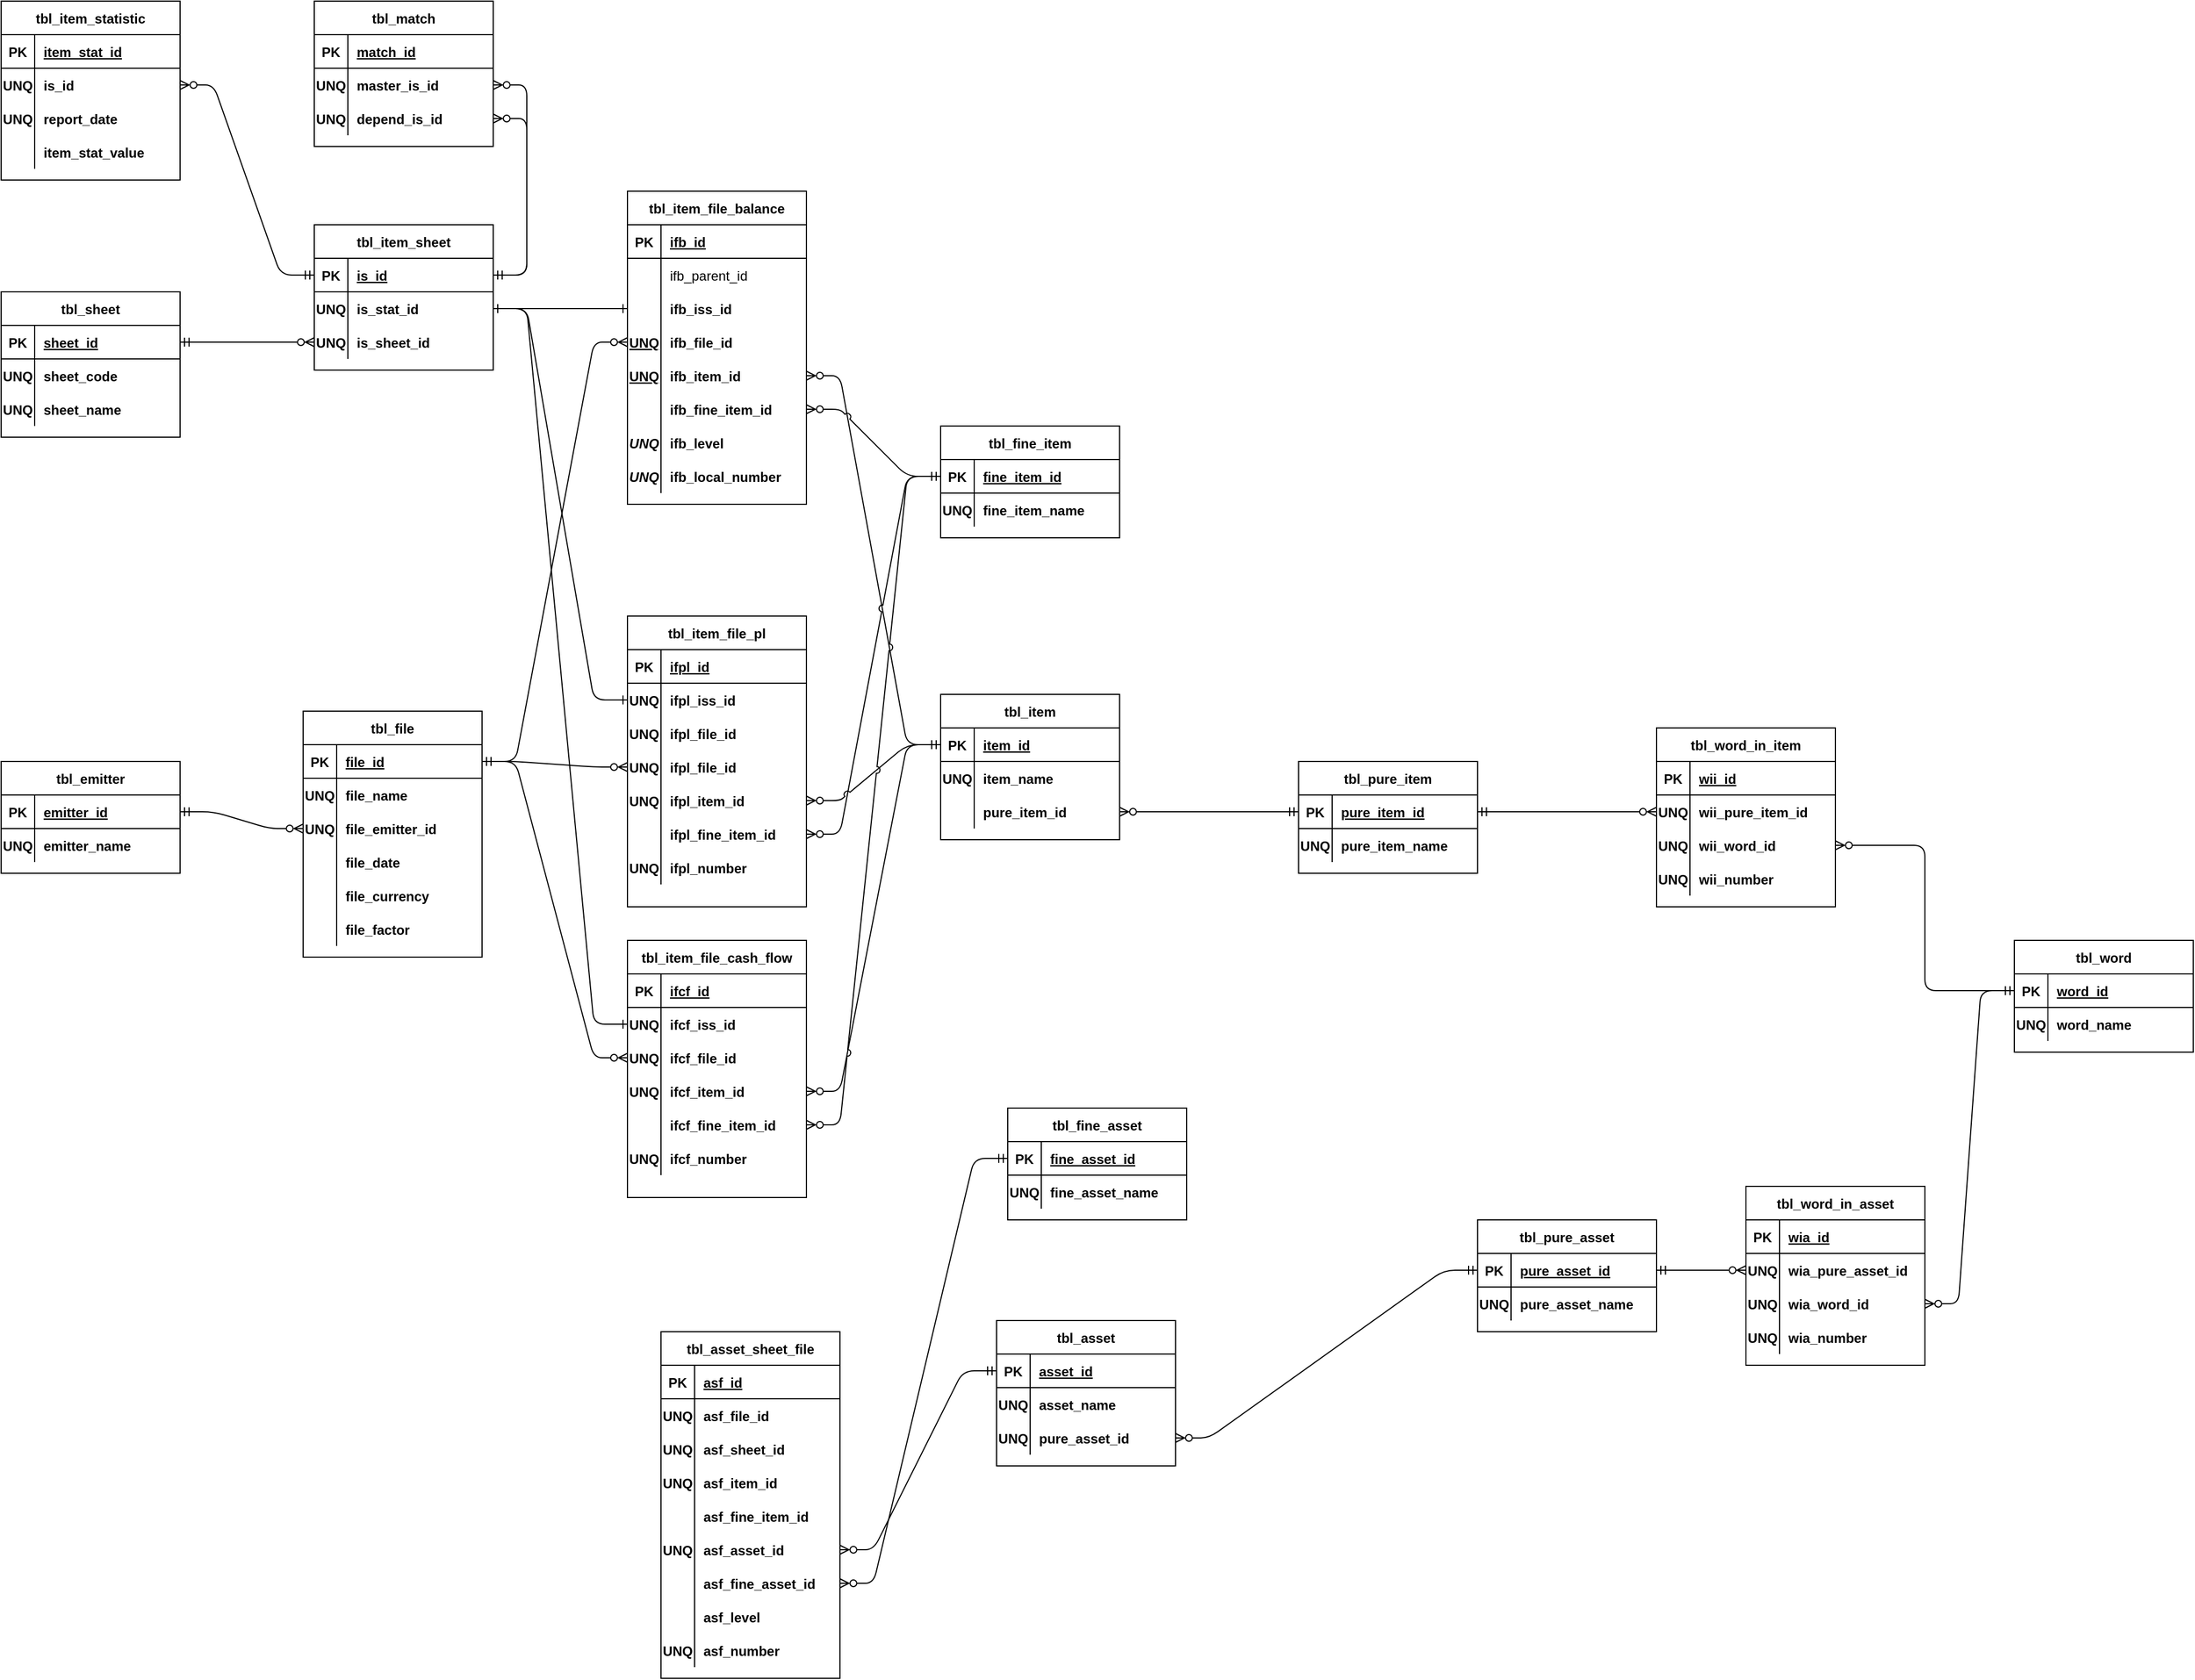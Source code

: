 <mxfile version="15.8.7" type="device"><diagram id="R2lEEEUBdFMjLlhIrx00" name="Page-1"><mxGraphModel dx="2272" dy="3065" grid="1" gridSize="10" guides="1" tooltips="1" connect="1" arrows="1" fold="1" page="1" pageScale="1" pageWidth="850" pageHeight="1100" math="0" shadow="0" extFonts="Permanent Marker^https://fonts.googleapis.com/css?family=Permanent+Marker"><root><mxCell id="0"/><mxCell id="1" parent="0"/><mxCell id="4AGqBZ2mzTVe2auFCPeB-1" value="tbl_file" style="shape=table;startSize=30;container=1;collapsible=1;childLayout=tableLayout;fixedRows=1;rowLines=0;fontStyle=1;align=center;resizeLast=1;" parent="1" vertex="1"><mxGeometry x="-10" y="-725" width="160" height="220" as="geometry"/></mxCell><mxCell id="4AGqBZ2mzTVe2auFCPeB-2" value="" style="shape=partialRectangle;collapsible=0;dropTarget=0;pointerEvents=0;fillColor=none;top=0;left=0;bottom=1;right=0;points=[[0,0.5],[1,0.5]];portConstraint=eastwest;" parent="4AGqBZ2mzTVe2auFCPeB-1" vertex="1"><mxGeometry y="30" width="160" height="30" as="geometry"/></mxCell><mxCell id="4AGqBZ2mzTVe2auFCPeB-3" value="PK" style="shape=partialRectangle;connectable=0;fillColor=none;top=0;left=0;bottom=0;right=0;fontStyle=1;overflow=hidden;" parent="4AGqBZ2mzTVe2auFCPeB-2" vertex="1"><mxGeometry width="30" height="30" as="geometry"><mxRectangle width="30" height="30" as="alternateBounds"/></mxGeometry></mxCell><mxCell id="4AGqBZ2mzTVe2auFCPeB-4" value="file_id" style="shape=partialRectangle;connectable=0;fillColor=none;top=0;left=0;bottom=0;right=0;align=left;spacingLeft=6;fontStyle=5;overflow=hidden;" parent="4AGqBZ2mzTVe2auFCPeB-2" vertex="1"><mxGeometry x="30" width="130" height="30" as="geometry"><mxRectangle width="130" height="30" as="alternateBounds"/></mxGeometry></mxCell><mxCell id="4AGqBZ2mzTVe2auFCPeB-5" value="" style="shape=partialRectangle;collapsible=0;dropTarget=0;pointerEvents=0;fillColor=none;top=0;left=0;bottom=0;right=0;points=[[0,0.5],[1,0.5]];portConstraint=eastwest;" parent="4AGqBZ2mzTVe2auFCPeB-1" vertex="1"><mxGeometry y="60" width="160" height="30" as="geometry"/></mxCell><mxCell id="4AGqBZ2mzTVe2auFCPeB-6" value="UNQ" style="shape=partialRectangle;connectable=0;fillColor=none;top=0;left=0;bottom=0;right=0;editable=1;overflow=hidden;fontStyle=1" parent="4AGqBZ2mzTVe2auFCPeB-5" vertex="1"><mxGeometry width="30" height="30" as="geometry"><mxRectangle width="30" height="30" as="alternateBounds"/></mxGeometry></mxCell><mxCell id="4AGqBZ2mzTVe2auFCPeB-7" value="file_name" style="shape=partialRectangle;connectable=0;fillColor=none;top=0;left=0;bottom=0;right=0;align=left;spacingLeft=6;overflow=hidden;fontStyle=1" parent="4AGqBZ2mzTVe2auFCPeB-5" vertex="1"><mxGeometry x="30" width="130" height="30" as="geometry"><mxRectangle width="130" height="30" as="alternateBounds"/></mxGeometry></mxCell><mxCell id="tZil735jcYZaNoKd1E_0-68" value="" style="shape=partialRectangle;collapsible=0;dropTarget=0;pointerEvents=0;fillColor=none;top=0;left=0;bottom=0;right=0;points=[[0,0.5],[1,0.5]];portConstraint=eastwest;" parent="4AGqBZ2mzTVe2auFCPeB-1" vertex="1"><mxGeometry y="90" width="160" height="30" as="geometry"/></mxCell><mxCell id="tZil735jcYZaNoKd1E_0-69" value="UNQ" style="shape=partialRectangle;connectable=0;fillColor=none;top=0;left=0;bottom=0;right=0;editable=1;overflow=hidden;fontStyle=1" parent="tZil735jcYZaNoKd1E_0-68" vertex="1"><mxGeometry width="30" height="30" as="geometry"><mxRectangle width="30" height="30" as="alternateBounds"/></mxGeometry></mxCell><mxCell id="tZil735jcYZaNoKd1E_0-70" value="file_emitter_id" style="shape=partialRectangle;connectable=0;fillColor=none;top=0;left=0;bottom=0;right=0;align=left;spacingLeft=6;overflow=hidden;fontStyle=1" parent="tZil735jcYZaNoKd1E_0-68" vertex="1"><mxGeometry x="30" width="130" height="30" as="geometry"><mxRectangle width="130" height="30" as="alternateBounds"/></mxGeometry></mxCell><mxCell id="4AGqBZ2mzTVe2auFCPeB-8" value="" style="shape=partialRectangle;collapsible=0;dropTarget=0;pointerEvents=0;fillColor=none;top=0;left=0;bottom=0;right=0;points=[[0,0.5],[1,0.5]];portConstraint=eastwest;" parent="4AGqBZ2mzTVe2auFCPeB-1" vertex="1"><mxGeometry y="120" width="160" height="30" as="geometry"/></mxCell><mxCell id="4AGqBZ2mzTVe2auFCPeB-9" value="" style="shape=partialRectangle;connectable=0;fillColor=none;top=0;left=0;bottom=0;right=0;editable=1;overflow=hidden;fontStyle=1" parent="4AGqBZ2mzTVe2auFCPeB-8" vertex="1"><mxGeometry width="30" height="30" as="geometry"><mxRectangle width="30" height="30" as="alternateBounds"/></mxGeometry></mxCell><mxCell id="4AGqBZ2mzTVe2auFCPeB-10" value="file_date" style="shape=partialRectangle;connectable=0;fillColor=none;top=0;left=0;bottom=0;right=0;align=left;spacingLeft=6;overflow=hidden;fontStyle=1" parent="4AGqBZ2mzTVe2auFCPeB-8" vertex="1"><mxGeometry x="30" width="130" height="30" as="geometry"><mxRectangle width="130" height="30" as="alternateBounds"/></mxGeometry></mxCell><mxCell id="4YrwYOf-HPv7d_bX7Lss-52" value="" style="shape=partialRectangle;collapsible=0;dropTarget=0;pointerEvents=0;fillColor=none;top=0;left=0;bottom=0;right=0;points=[[0,0.5],[1,0.5]];portConstraint=eastwest;" parent="4AGqBZ2mzTVe2auFCPeB-1" vertex="1"><mxGeometry y="150" width="160" height="30" as="geometry"/></mxCell><mxCell id="4YrwYOf-HPv7d_bX7Lss-53" value="" style="shape=partialRectangle;connectable=0;fillColor=none;top=0;left=0;bottom=0;right=0;editable=1;overflow=hidden;fontStyle=1" parent="4YrwYOf-HPv7d_bX7Lss-52" vertex="1"><mxGeometry width="30" height="30" as="geometry"><mxRectangle width="30" height="30" as="alternateBounds"/></mxGeometry></mxCell><mxCell id="4YrwYOf-HPv7d_bX7Lss-54" value="file_currency" style="shape=partialRectangle;connectable=0;fillColor=none;top=0;left=0;bottom=0;right=0;align=left;spacingLeft=6;overflow=hidden;fontStyle=1" parent="4YrwYOf-HPv7d_bX7Lss-52" vertex="1"><mxGeometry x="30" width="130" height="30" as="geometry"><mxRectangle width="130" height="30" as="alternateBounds"/></mxGeometry></mxCell><mxCell id="4YrwYOf-HPv7d_bX7Lss-55" value="" style="shape=partialRectangle;collapsible=0;dropTarget=0;pointerEvents=0;fillColor=none;top=0;left=0;bottom=0;right=0;points=[[0,0.5],[1,0.5]];portConstraint=eastwest;" parent="4AGqBZ2mzTVe2auFCPeB-1" vertex="1"><mxGeometry y="180" width="160" height="30" as="geometry"/></mxCell><mxCell id="4YrwYOf-HPv7d_bX7Lss-56" value="" style="shape=partialRectangle;connectable=0;fillColor=none;top=0;left=0;bottom=0;right=0;editable=1;overflow=hidden;fontStyle=1" parent="4YrwYOf-HPv7d_bX7Lss-55" vertex="1"><mxGeometry width="30" height="30" as="geometry"><mxRectangle width="30" height="30" as="alternateBounds"/></mxGeometry></mxCell><mxCell id="4YrwYOf-HPv7d_bX7Lss-57" value="file_factor" style="shape=partialRectangle;connectable=0;fillColor=none;top=0;left=0;bottom=0;right=0;align=left;spacingLeft=6;overflow=hidden;fontStyle=1" parent="4YrwYOf-HPv7d_bX7Lss-55" vertex="1"><mxGeometry x="30" width="130" height="30" as="geometry"><mxRectangle width="130" height="30" as="alternateBounds"/></mxGeometry></mxCell><mxCell id="4AGqBZ2mzTVe2auFCPeB-14" value="tbl_item" style="shape=table;startSize=30;container=1;collapsible=1;childLayout=tableLayout;fixedRows=1;rowLines=0;fontStyle=1;align=center;resizeLast=1;" parent="1" vertex="1"><mxGeometry x="560" y="-740" width="160" height="130" as="geometry"/></mxCell><mxCell id="4AGqBZ2mzTVe2auFCPeB-15" value="" style="shape=partialRectangle;collapsible=0;dropTarget=0;pointerEvents=0;fillColor=none;top=0;left=0;bottom=1;right=0;points=[[0,0.5],[1,0.5]];portConstraint=eastwest;" parent="4AGqBZ2mzTVe2auFCPeB-14" vertex="1"><mxGeometry y="30" width="160" height="30" as="geometry"/></mxCell><mxCell id="4AGqBZ2mzTVe2auFCPeB-16" value="PK" style="shape=partialRectangle;connectable=0;fillColor=none;top=0;left=0;bottom=0;right=0;fontStyle=1;overflow=hidden;" parent="4AGqBZ2mzTVe2auFCPeB-15" vertex="1"><mxGeometry width="30" height="30" as="geometry"><mxRectangle width="30" height="30" as="alternateBounds"/></mxGeometry></mxCell><mxCell id="4AGqBZ2mzTVe2auFCPeB-17" value="item_id" style="shape=partialRectangle;connectable=0;fillColor=none;top=0;left=0;bottom=0;right=0;align=left;spacingLeft=6;fontStyle=5;overflow=hidden;" parent="4AGqBZ2mzTVe2auFCPeB-15" vertex="1"><mxGeometry x="30" width="130" height="30" as="geometry"><mxRectangle width="130" height="30" as="alternateBounds"/></mxGeometry></mxCell><mxCell id="4AGqBZ2mzTVe2auFCPeB-18" value="" style="shape=partialRectangle;collapsible=0;dropTarget=0;pointerEvents=0;fillColor=none;top=0;left=0;bottom=0;right=0;points=[[0,0.5],[1,0.5]];portConstraint=eastwest;" parent="4AGqBZ2mzTVe2auFCPeB-14" vertex="1"><mxGeometry y="60" width="160" height="30" as="geometry"/></mxCell><mxCell id="4AGqBZ2mzTVe2auFCPeB-19" value="UNQ" style="shape=partialRectangle;connectable=0;fillColor=none;top=0;left=0;bottom=0;right=0;editable=1;overflow=hidden;fontStyle=1" parent="4AGqBZ2mzTVe2auFCPeB-18" vertex="1"><mxGeometry width="30" height="30" as="geometry"><mxRectangle width="30" height="30" as="alternateBounds"/></mxGeometry></mxCell><mxCell id="4AGqBZ2mzTVe2auFCPeB-20" value="item_name" style="shape=partialRectangle;connectable=0;fillColor=none;top=0;left=0;bottom=0;right=0;align=left;spacingLeft=6;overflow=hidden;fontStyle=1" parent="4AGqBZ2mzTVe2auFCPeB-18" vertex="1"><mxGeometry x="30" width="130" height="30" as="geometry"><mxRectangle width="130" height="30" as="alternateBounds"/></mxGeometry></mxCell><mxCell id="4YrwYOf-HPv7d_bX7Lss-34" value="" style="shape=partialRectangle;collapsible=0;dropTarget=0;pointerEvents=0;fillColor=none;top=0;left=0;bottom=0;right=0;points=[[0,0.5],[1,0.5]];portConstraint=eastwest;" parent="4AGqBZ2mzTVe2auFCPeB-14" vertex="1"><mxGeometry y="90" width="160" height="30" as="geometry"/></mxCell><mxCell id="4YrwYOf-HPv7d_bX7Lss-35" value="" style="shape=partialRectangle;connectable=0;fillColor=none;top=0;left=0;bottom=0;right=0;editable=1;overflow=hidden;fontStyle=1" parent="4YrwYOf-HPv7d_bX7Lss-34" vertex="1"><mxGeometry width="30" height="30" as="geometry"><mxRectangle width="30" height="30" as="alternateBounds"/></mxGeometry></mxCell><mxCell id="4YrwYOf-HPv7d_bX7Lss-36" value="pure_item_id" style="shape=partialRectangle;connectable=0;fillColor=none;top=0;left=0;bottom=0;right=0;align=left;spacingLeft=6;overflow=hidden;fontStyle=1" parent="4YrwYOf-HPv7d_bX7Lss-34" vertex="1"><mxGeometry x="30" width="130" height="30" as="geometry"><mxRectangle width="130" height="30" as="alternateBounds"/></mxGeometry></mxCell><mxCell id="4AGqBZ2mzTVe2auFCPeB-24" value="tbl_item_sheet" style="shape=table;startSize=30;container=1;collapsible=1;childLayout=tableLayout;fixedRows=1;rowLines=0;fontStyle=1;align=center;resizeLast=1;" parent="1" vertex="1"><mxGeometry y="-1160" width="160" height="130" as="geometry"/></mxCell><mxCell id="4AGqBZ2mzTVe2auFCPeB-25" value="" style="shape=partialRectangle;collapsible=0;dropTarget=0;pointerEvents=0;fillColor=none;top=0;left=0;bottom=1;right=0;points=[[0,0.5],[1,0.5]];portConstraint=eastwest;" parent="4AGqBZ2mzTVe2auFCPeB-24" vertex="1"><mxGeometry y="30" width="160" height="30" as="geometry"/></mxCell><mxCell id="4AGqBZ2mzTVe2auFCPeB-26" value="PK" style="shape=partialRectangle;connectable=0;fillColor=none;top=0;left=0;bottom=0;right=0;fontStyle=1;overflow=hidden;" parent="4AGqBZ2mzTVe2auFCPeB-25" vertex="1"><mxGeometry width="30" height="30" as="geometry"><mxRectangle width="30" height="30" as="alternateBounds"/></mxGeometry></mxCell><mxCell id="4AGqBZ2mzTVe2auFCPeB-27" value="is_id" style="shape=partialRectangle;connectable=0;fillColor=none;top=0;left=0;bottom=0;right=0;align=left;spacingLeft=6;fontStyle=5;overflow=hidden;" parent="4AGqBZ2mzTVe2auFCPeB-25" vertex="1"><mxGeometry x="30" width="130" height="30" as="geometry"><mxRectangle width="130" height="30" as="alternateBounds"/></mxGeometry></mxCell><mxCell id="4AGqBZ2mzTVe2auFCPeB-28" value="" style="shape=partialRectangle;collapsible=0;dropTarget=0;pointerEvents=0;fillColor=none;top=0;left=0;bottom=0;right=0;points=[[0,0.5],[1,0.5]];portConstraint=eastwest;" parent="4AGqBZ2mzTVe2auFCPeB-24" vertex="1"><mxGeometry y="60" width="160" height="30" as="geometry"/></mxCell><mxCell id="4AGqBZ2mzTVe2auFCPeB-29" value="UNQ" style="shape=partialRectangle;connectable=0;fillColor=none;top=0;left=0;bottom=0;right=0;editable=1;overflow=hidden;fontStyle=1" parent="4AGqBZ2mzTVe2auFCPeB-28" vertex="1"><mxGeometry width="30" height="30" as="geometry"><mxRectangle width="30" height="30" as="alternateBounds"/></mxGeometry></mxCell><mxCell id="4AGqBZ2mzTVe2auFCPeB-30" value="is_stat_id" style="shape=partialRectangle;connectable=0;fillColor=none;top=0;left=0;bottom=0;right=0;align=left;spacingLeft=6;overflow=hidden;fontStyle=1" parent="4AGqBZ2mzTVe2auFCPeB-28" vertex="1"><mxGeometry x="30" width="130" height="30" as="geometry"><mxRectangle width="130" height="30" as="alternateBounds"/></mxGeometry></mxCell><mxCell id="4AGqBZ2mzTVe2auFCPeB-31" value="" style="shape=partialRectangle;collapsible=0;dropTarget=0;pointerEvents=0;fillColor=none;top=0;left=0;bottom=0;right=0;points=[[0,0.5],[1,0.5]];portConstraint=eastwest;" parent="4AGqBZ2mzTVe2auFCPeB-24" vertex="1"><mxGeometry y="90" width="160" height="30" as="geometry"/></mxCell><mxCell id="4AGqBZ2mzTVe2auFCPeB-32" value="UNQ" style="shape=partialRectangle;connectable=0;fillColor=none;top=0;left=0;bottom=0;right=0;editable=1;overflow=hidden;fontStyle=1" parent="4AGqBZ2mzTVe2auFCPeB-31" vertex="1"><mxGeometry width="30" height="30" as="geometry"><mxRectangle width="30" height="30" as="alternateBounds"/></mxGeometry></mxCell><mxCell id="4AGqBZ2mzTVe2auFCPeB-33" value="is_sheet_id" style="shape=partialRectangle;connectable=0;fillColor=none;top=0;left=0;bottom=0;right=0;align=left;spacingLeft=6;overflow=hidden;fontStyle=1" parent="4AGqBZ2mzTVe2auFCPeB-31" vertex="1"><mxGeometry x="30" width="130" height="30" as="geometry"><mxRectangle width="130" height="30" as="alternateBounds"/></mxGeometry></mxCell><mxCell id="4AGqBZ2mzTVe2auFCPeB-37" value="" style="edgeStyle=entityRelationEdgeStyle;fontSize=12;html=1;endArrow=ERzeroToMany;startArrow=ERmandOne;endFill=0;" parent="1" source="4AGqBZ2mzTVe2auFCPeB-2" target="qdb33vMddrRaf10o09UN-64" edge="1"><mxGeometry width="100" height="100" relative="1" as="geometry"><mxPoint x="410" y="-565" as="sourcePoint"/><mxPoint x="-70" y="-970" as="targetPoint"/></mxGeometry></mxCell><mxCell id="4AGqBZ2mzTVe2auFCPeB-38" value="" style="edgeStyle=entityRelationEdgeStyle;fontSize=12;html=1;endArrow=ERzeroToMany;startArrow=ERmandOne;endFill=0;jumpStyle=arc;" parent="1" source="4AGqBZ2mzTVe2auFCPeB-15" target="qdb33vMddrRaf10o09UN-11" edge="1"><mxGeometry width="100" height="100" relative="1" as="geometry"><mxPoint x="320" y="-845" as="sourcePoint"/><mxPoint x="730" y="-850" as="targetPoint"/></mxGeometry></mxCell><mxCell id="4YrwYOf-HPv7d_bX7Lss-1" value="tbl_word" style="shape=table;startSize=30;container=1;collapsible=1;childLayout=tableLayout;fixedRows=1;rowLines=0;fontStyle=1;align=center;resizeLast=1;" parent="1" vertex="1"><mxGeometry x="1520" y="-520" width="160" height="100" as="geometry"/></mxCell><mxCell id="4YrwYOf-HPv7d_bX7Lss-2" value="" style="shape=partialRectangle;collapsible=0;dropTarget=0;pointerEvents=0;fillColor=none;top=0;left=0;bottom=1;right=0;points=[[0,0.5],[1,0.5]];portConstraint=eastwest;" parent="4YrwYOf-HPv7d_bX7Lss-1" vertex="1"><mxGeometry y="30" width="160" height="30" as="geometry"/></mxCell><mxCell id="4YrwYOf-HPv7d_bX7Lss-3" value="PK" style="shape=partialRectangle;connectable=0;fillColor=none;top=0;left=0;bottom=0;right=0;fontStyle=1;overflow=hidden;" parent="4YrwYOf-HPv7d_bX7Lss-2" vertex="1"><mxGeometry width="30" height="30" as="geometry"><mxRectangle width="30" height="30" as="alternateBounds"/></mxGeometry></mxCell><mxCell id="4YrwYOf-HPv7d_bX7Lss-4" value="word_id" style="shape=partialRectangle;connectable=0;fillColor=none;top=0;left=0;bottom=0;right=0;align=left;spacingLeft=6;fontStyle=5;overflow=hidden;" parent="4YrwYOf-HPv7d_bX7Lss-2" vertex="1"><mxGeometry x="30" width="130" height="30" as="geometry"><mxRectangle width="130" height="30" as="alternateBounds"/></mxGeometry></mxCell><mxCell id="4YrwYOf-HPv7d_bX7Lss-5" value="" style="shape=partialRectangle;collapsible=0;dropTarget=0;pointerEvents=0;fillColor=none;top=0;left=0;bottom=0;right=0;points=[[0,0.5],[1,0.5]];portConstraint=eastwest;" parent="4YrwYOf-HPv7d_bX7Lss-1" vertex="1"><mxGeometry y="60" width="160" height="30" as="geometry"/></mxCell><mxCell id="4YrwYOf-HPv7d_bX7Lss-6" value="UNQ" style="shape=partialRectangle;connectable=0;fillColor=none;top=0;left=0;bottom=0;right=0;editable=1;overflow=hidden;fontStyle=1" parent="4YrwYOf-HPv7d_bX7Lss-5" vertex="1"><mxGeometry width="30" height="30" as="geometry"><mxRectangle width="30" height="30" as="alternateBounds"/></mxGeometry></mxCell><mxCell id="4YrwYOf-HPv7d_bX7Lss-7" value="word_name" style="shape=partialRectangle;connectable=0;fillColor=none;top=0;left=0;bottom=0;right=0;align=left;spacingLeft=6;overflow=hidden;fontStyle=1" parent="4YrwYOf-HPv7d_bX7Lss-5" vertex="1"><mxGeometry x="30" width="130" height="30" as="geometry"><mxRectangle width="130" height="30" as="alternateBounds"/></mxGeometry></mxCell><mxCell id="4YrwYOf-HPv7d_bX7Lss-8" value="tbl_word_in_item" style="shape=table;startSize=30;container=1;collapsible=1;childLayout=tableLayout;fixedRows=1;rowLines=0;fontStyle=1;align=center;resizeLast=1;" parent="1" vertex="1"><mxGeometry x="1200" y="-710" width="160" height="160" as="geometry"/></mxCell><mxCell id="4YrwYOf-HPv7d_bX7Lss-9" value="" style="shape=partialRectangle;collapsible=0;dropTarget=0;pointerEvents=0;fillColor=none;top=0;left=0;bottom=1;right=0;points=[[0,0.5],[1,0.5]];portConstraint=eastwest;" parent="4YrwYOf-HPv7d_bX7Lss-8" vertex="1"><mxGeometry y="30" width="160" height="30" as="geometry"/></mxCell><mxCell id="4YrwYOf-HPv7d_bX7Lss-10" value="PK" style="shape=partialRectangle;connectable=0;fillColor=none;top=0;left=0;bottom=0;right=0;fontStyle=1;overflow=hidden;" parent="4YrwYOf-HPv7d_bX7Lss-9" vertex="1"><mxGeometry width="30" height="30" as="geometry"><mxRectangle width="30" height="30" as="alternateBounds"/></mxGeometry></mxCell><mxCell id="4YrwYOf-HPv7d_bX7Lss-11" value="wii_id" style="shape=partialRectangle;connectable=0;fillColor=none;top=0;left=0;bottom=0;right=0;align=left;spacingLeft=6;fontStyle=5;overflow=hidden;" parent="4YrwYOf-HPv7d_bX7Lss-9" vertex="1"><mxGeometry x="30" width="130" height="30" as="geometry"><mxRectangle width="130" height="30" as="alternateBounds"/></mxGeometry></mxCell><mxCell id="4YrwYOf-HPv7d_bX7Lss-12" value="" style="shape=partialRectangle;collapsible=0;dropTarget=0;pointerEvents=0;fillColor=none;top=0;left=0;bottom=0;right=0;points=[[0,0.5],[1,0.5]];portConstraint=eastwest;" parent="4YrwYOf-HPv7d_bX7Lss-8" vertex="1"><mxGeometry y="60" width="160" height="30" as="geometry"/></mxCell><mxCell id="4YrwYOf-HPv7d_bX7Lss-13" value="UNQ" style="shape=partialRectangle;connectable=0;fillColor=none;top=0;left=0;bottom=0;right=0;editable=1;overflow=hidden;fontStyle=1" parent="4YrwYOf-HPv7d_bX7Lss-12" vertex="1"><mxGeometry width="30" height="30" as="geometry"><mxRectangle width="30" height="30" as="alternateBounds"/></mxGeometry></mxCell><mxCell id="4YrwYOf-HPv7d_bX7Lss-14" value="wii_pure_item_id" style="shape=partialRectangle;connectable=0;fillColor=none;top=0;left=0;bottom=0;right=0;align=left;spacingLeft=6;overflow=hidden;fontStyle=1" parent="4YrwYOf-HPv7d_bX7Lss-12" vertex="1"><mxGeometry x="30" width="130" height="30" as="geometry"><mxRectangle width="130" height="30" as="alternateBounds"/></mxGeometry></mxCell><mxCell id="4YrwYOf-HPv7d_bX7Lss-15" value="" style="shape=partialRectangle;collapsible=0;dropTarget=0;pointerEvents=0;fillColor=none;top=0;left=0;bottom=0;right=0;points=[[0,0.5],[1,0.5]];portConstraint=eastwest;" parent="4YrwYOf-HPv7d_bX7Lss-8" vertex="1"><mxGeometry y="90" width="160" height="30" as="geometry"/></mxCell><mxCell id="4YrwYOf-HPv7d_bX7Lss-16" value="UNQ" style="shape=partialRectangle;connectable=0;fillColor=none;top=0;left=0;bottom=0;right=0;editable=1;overflow=hidden;fontStyle=1" parent="4YrwYOf-HPv7d_bX7Lss-15" vertex="1"><mxGeometry width="30" height="30" as="geometry"><mxRectangle width="30" height="30" as="alternateBounds"/></mxGeometry></mxCell><mxCell id="4YrwYOf-HPv7d_bX7Lss-17" value="wii_word_id" style="shape=partialRectangle;connectable=0;fillColor=none;top=0;left=0;bottom=0;right=0;align=left;spacingLeft=6;overflow=hidden;fontStyle=1" parent="4YrwYOf-HPv7d_bX7Lss-15" vertex="1"><mxGeometry x="30" width="130" height="30" as="geometry"><mxRectangle width="130" height="30" as="alternateBounds"/></mxGeometry></mxCell><mxCell id="4YrwYOf-HPv7d_bX7Lss-18" value="" style="shape=partialRectangle;collapsible=0;dropTarget=0;pointerEvents=0;fillColor=none;top=0;left=0;bottom=0;right=0;points=[[0,0.5],[1,0.5]];portConstraint=eastwest;" parent="4YrwYOf-HPv7d_bX7Lss-8" vertex="1"><mxGeometry y="120" width="160" height="30" as="geometry"/></mxCell><mxCell id="4YrwYOf-HPv7d_bX7Lss-19" value="UNQ" style="shape=partialRectangle;connectable=0;fillColor=none;top=0;left=0;bottom=0;right=0;editable=1;overflow=hidden;fontStyle=1" parent="4YrwYOf-HPv7d_bX7Lss-18" vertex="1"><mxGeometry width="30" height="30" as="geometry"><mxRectangle width="30" height="30" as="alternateBounds"/></mxGeometry></mxCell><mxCell id="4YrwYOf-HPv7d_bX7Lss-20" value="wii_number" style="shape=partialRectangle;connectable=0;fillColor=none;top=0;left=0;bottom=0;right=0;align=left;spacingLeft=6;overflow=hidden;fontStyle=1" parent="4YrwYOf-HPv7d_bX7Lss-18" vertex="1"><mxGeometry x="30" width="130" height="30" as="geometry"><mxRectangle width="130" height="30" as="alternateBounds"/></mxGeometry></mxCell><mxCell id="4YrwYOf-HPv7d_bX7Lss-24" value="" style="edgeStyle=entityRelationEdgeStyle;fontSize=12;html=1;endArrow=ERzeroToMany;startArrow=ERmandOne;endFill=0;" parent="1" source="4YrwYOf-HPv7d_bX7Lss-27" target="4YrwYOf-HPv7d_bX7Lss-12" edge="1"><mxGeometry width="100" height="100" relative="1" as="geometry"><mxPoint x="780" y="-905" as="sourcePoint"/><mxPoint x="700" y="-845" as="targetPoint"/></mxGeometry></mxCell><mxCell id="4YrwYOf-HPv7d_bX7Lss-25" value="" style="edgeStyle=elbowEdgeStyle;fontSize=12;html=1;endArrow=ERzeroToMany;startArrow=ERmandOne;endFill=0;" parent="1" source="4YrwYOf-HPv7d_bX7Lss-2" target="4YrwYOf-HPv7d_bX7Lss-15" edge="1"><mxGeometry width="100" height="100" relative="1" as="geometry"><mxPoint x="940" y="-785" as="sourcePoint"/><mxPoint x="1020" y="-755" as="targetPoint"/></mxGeometry></mxCell><mxCell id="4YrwYOf-HPv7d_bX7Lss-26" value="tbl_pure_item" style="shape=table;startSize=30;container=1;collapsible=1;childLayout=tableLayout;fixedRows=1;rowLines=0;fontStyle=1;align=center;resizeLast=1;" parent="1" vertex="1"><mxGeometry x="880" y="-680" width="160" height="100" as="geometry"/></mxCell><mxCell id="4YrwYOf-HPv7d_bX7Lss-27" value="" style="shape=partialRectangle;collapsible=0;dropTarget=0;pointerEvents=0;fillColor=none;top=0;left=0;bottom=1;right=0;points=[[0,0.5],[1,0.5]];portConstraint=eastwest;" parent="4YrwYOf-HPv7d_bX7Lss-26" vertex="1"><mxGeometry y="30" width="160" height="30" as="geometry"/></mxCell><mxCell id="4YrwYOf-HPv7d_bX7Lss-28" value="PK" style="shape=partialRectangle;connectable=0;fillColor=none;top=0;left=0;bottom=0;right=0;fontStyle=1;overflow=hidden;" parent="4YrwYOf-HPv7d_bX7Lss-27" vertex="1"><mxGeometry width="30" height="30" as="geometry"><mxRectangle width="30" height="30" as="alternateBounds"/></mxGeometry></mxCell><mxCell id="4YrwYOf-HPv7d_bX7Lss-29" value="pure_item_id" style="shape=partialRectangle;connectable=0;fillColor=none;top=0;left=0;bottom=0;right=0;align=left;spacingLeft=6;fontStyle=5;overflow=hidden;" parent="4YrwYOf-HPv7d_bX7Lss-27" vertex="1"><mxGeometry x="30" width="130" height="30" as="geometry"><mxRectangle width="130" height="30" as="alternateBounds"/></mxGeometry></mxCell><mxCell id="4YrwYOf-HPv7d_bX7Lss-30" value="" style="shape=partialRectangle;collapsible=0;dropTarget=0;pointerEvents=0;fillColor=none;top=0;left=0;bottom=0;right=0;points=[[0,0.5],[1,0.5]];portConstraint=eastwest;" parent="4YrwYOf-HPv7d_bX7Lss-26" vertex="1"><mxGeometry y="60" width="160" height="30" as="geometry"/></mxCell><mxCell id="4YrwYOf-HPv7d_bX7Lss-31" value="UNQ" style="shape=partialRectangle;connectable=0;fillColor=none;top=0;left=0;bottom=0;right=0;editable=1;overflow=hidden;fontStyle=1" parent="4YrwYOf-HPv7d_bX7Lss-30" vertex="1"><mxGeometry width="30" height="30" as="geometry"><mxRectangle width="30" height="30" as="alternateBounds"/></mxGeometry></mxCell><mxCell id="4YrwYOf-HPv7d_bX7Lss-32" value="pure_item_name" style="shape=partialRectangle;connectable=0;fillColor=none;top=0;left=0;bottom=0;right=0;align=left;spacingLeft=6;overflow=hidden;fontStyle=1" parent="4YrwYOf-HPv7d_bX7Lss-30" vertex="1"><mxGeometry x="30" width="130" height="30" as="geometry"><mxRectangle width="130" height="30" as="alternateBounds"/></mxGeometry></mxCell><mxCell id="4YrwYOf-HPv7d_bX7Lss-37" value="" style="edgeStyle=entityRelationEdgeStyle;fontSize=12;html=1;endArrow=ERzeroToMany;startArrow=ERmandOne;endFill=0;" parent="1" source="4YrwYOf-HPv7d_bX7Lss-27" target="4YrwYOf-HPv7d_bX7Lss-34" edge="1"><mxGeometry width="100" height="100" relative="1" as="geometry"><mxPoint x="690" y="-735" as="sourcePoint"/><mxPoint x="770" y="-865" as="targetPoint"/></mxGeometry></mxCell><mxCell id="4YrwYOf-HPv7d_bX7Lss-38" value="tbl_item_statistic" style="shape=table;startSize=30;container=1;collapsible=1;childLayout=tableLayout;fixedRows=1;rowLines=0;fontStyle=1;align=center;resizeLast=1;" parent="1" vertex="1"><mxGeometry x="-280" y="-1360" width="160" height="160" as="geometry"/></mxCell><mxCell id="4YrwYOf-HPv7d_bX7Lss-39" value="" style="shape=partialRectangle;collapsible=0;dropTarget=0;pointerEvents=0;fillColor=none;top=0;left=0;bottom=1;right=0;points=[[0,0.5],[1,0.5]];portConstraint=eastwest;" parent="4YrwYOf-HPv7d_bX7Lss-38" vertex="1"><mxGeometry y="30" width="160" height="30" as="geometry"/></mxCell><mxCell id="4YrwYOf-HPv7d_bX7Lss-40" value="PK" style="shape=partialRectangle;connectable=0;fillColor=none;top=0;left=0;bottom=0;right=0;fontStyle=1;overflow=hidden;" parent="4YrwYOf-HPv7d_bX7Lss-39" vertex="1"><mxGeometry width="30" height="30" as="geometry"><mxRectangle width="30" height="30" as="alternateBounds"/></mxGeometry></mxCell><mxCell id="4YrwYOf-HPv7d_bX7Lss-41" value="item_stat_id" style="shape=partialRectangle;connectable=0;fillColor=none;top=0;left=0;bottom=0;right=0;align=left;spacingLeft=6;fontStyle=5;overflow=hidden;" parent="4YrwYOf-HPv7d_bX7Lss-39" vertex="1"><mxGeometry x="30" width="130" height="30" as="geometry"><mxRectangle width="130" height="30" as="alternateBounds"/></mxGeometry></mxCell><mxCell id="4YrwYOf-HPv7d_bX7Lss-42" value="" style="shape=partialRectangle;collapsible=0;dropTarget=0;pointerEvents=0;fillColor=none;top=0;left=0;bottom=0;right=0;points=[[0,0.5],[1,0.5]];portConstraint=eastwest;" parent="4YrwYOf-HPv7d_bX7Lss-38" vertex="1"><mxGeometry y="60" width="160" height="30" as="geometry"/></mxCell><mxCell id="4YrwYOf-HPv7d_bX7Lss-43" value="UNQ" style="shape=partialRectangle;connectable=0;fillColor=none;top=0;left=0;bottom=0;right=0;editable=1;overflow=hidden;fontStyle=1" parent="4YrwYOf-HPv7d_bX7Lss-42" vertex="1"><mxGeometry width="30" height="30" as="geometry"><mxRectangle width="30" height="30" as="alternateBounds"/></mxGeometry></mxCell><mxCell id="4YrwYOf-HPv7d_bX7Lss-44" value="is_id" style="shape=partialRectangle;connectable=0;fillColor=none;top=0;left=0;bottom=0;right=0;align=left;spacingLeft=6;overflow=hidden;fontStyle=1" parent="4YrwYOf-HPv7d_bX7Lss-42" vertex="1"><mxGeometry x="30" width="130" height="30" as="geometry"><mxRectangle width="130" height="30" as="alternateBounds"/></mxGeometry></mxCell><mxCell id="4YrwYOf-HPv7d_bX7Lss-45" value="" style="shape=partialRectangle;collapsible=0;dropTarget=0;pointerEvents=0;fillColor=none;top=0;left=0;bottom=0;right=0;points=[[0,0.5],[1,0.5]];portConstraint=eastwest;" parent="4YrwYOf-HPv7d_bX7Lss-38" vertex="1"><mxGeometry y="90" width="160" height="30" as="geometry"/></mxCell><mxCell id="4YrwYOf-HPv7d_bX7Lss-46" value="UNQ" style="shape=partialRectangle;connectable=0;fillColor=none;top=0;left=0;bottom=0;right=0;editable=1;overflow=hidden;fontStyle=1" parent="4YrwYOf-HPv7d_bX7Lss-45" vertex="1"><mxGeometry width="30" height="30" as="geometry"><mxRectangle width="30" height="30" as="alternateBounds"/></mxGeometry></mxCell><mxCell id="4YrwYOf-HPv7d_bX7Lss-47" value="report_date" style="shape=partialRectangle;connectable=0;fillColor=none;top=0;left=0;bottom=0;right=0;align=left;spacingLeft=6;overflow=hidden;fontStyle=1" parent="4YrwYOf-HPv7d_bX7Lss-45" vertex="1"><mxGeometry x="30" width="130" height="30" as="geometry"><mxRectangle width="130" height="30" as="alternateBounds"/></mxGeometry></mxCell><mxCell id="4YrwYOf-HPv7d_bX7Lss-48" value="" style="shape=partialRectangle;collapsible=0;dropTarget=0;pointerEvents=0;fillColor=none;top=0;left=0;bottom=0;right=0;points=[[0,0.5],[1,0.5]];portConstraint=eastwest;" parent="4YrwYOf-HPv7d_bX7Lss-38" vertex="1"><mxGeometry y="120" width="160" height="30" as="geometry"/></mxCell><mxCell id="4YrwYOf-HPv7d_bX7Lss-49" value="" style="shape=partialRectangle;connectable=0;fillColor=none;top=0;left=0;bottom=0;right=0;editable=1;overflow=hidden;fontStyle=1" parent="4YrwYOf-HPv7d_bX7Lss-48" vertex="1"><mxGeometry width="30" height="30" as="geometry"><mxRectangle width="30" height="30" as="alternateBounds"/></mxGeometry></mxCell><mxCell id="4YrwYOf-HPv7d_bX7Lss-50" value="item_stat_value" style="shape=partialRectangle;connectable=0;fillColor=none;top=0;left=0;bottom=0;right=0;align=left;spacingLeft=6;overflow=hidden;fontStyle=1" parent="4YrwYOf-HPv7d_bX7Lss-48" vertex="1"><mxGeometry x="30" width="130" height="30" as="geometry"><mxRectangle width="130" height="30" as="alternateBounds"/></mxGeometry></mxCell><mxCell id="4YrwYOf-HPv7d_bX7Lss-58" value="" style="edgeStyle=entityRelationEdgeStyle;fontSize=12;html=1;endArrow=ERzeroToMany;startArrow=ERmandOne;endFill=0;" parent="1" source="4AGqBZ2mzTVe2auFCPeB-25" target="4YrwYOf-HPv7d_bX7Lss-42" edge="1"><mxGeometry width="100" height="100" relative="1" as="geometry"><mxPoint x="530" y="-1210" as="sourcePoint"/><mxPoint x="590" y="-1160" as="targetPoint"/></mxGeometry></mxCell><mxCell id="gU9ynb4UbEMtWFaiJkNX-1" value="tbl_match" style="shape=table;startSize=30;container=1;collapsible=1;childLayout=tableLayout;fixedRows=1;rowLines=0;fontStyle=1;align=center;resizeLast=1;" parent="1" vertex="1"><mxGeometry y="-1360" width="160" height="130" as="geometry"/></mxCell><mxCell id="gU9ynb4UbEMtWFaiJkNX-2" value="" style="shape=partialRectangle;collapsible=0;dropTarget=0;pointerEvents=0;fillColor=none;top=0;left=0;bottom=1;right=0;points=[[0,0.5],[1,0.5]];portConstraint=eastwest;" parent="gU9ynb4UbEMtWFaiJkNX-1" vertex="1"><mxGeometry y="30" width="160" height="30" as="geometry"/></mxCell><mxCell id="gU9ynb4UbEMtWFaiJkNX-3" value="PK" style="shape=partialRectangle;connectable=0;fillColor=none;top=0;left=0;bottom=0;right=0;fontStyle=1;overflow=hidden;" parent="gU9ynb4UbEMtWFaiJkNX-2" vertex="1"><mxGeometry width="30" height="30" as="geometry"><mxRectangle width="30" height="30" as="alternateBounds"/></mxGeometry></mxCell><mxCell id="gU9ynb4UbEMtWFaiJkNX-4" value="match_id" style="shape=partialRectangle;connectable=0;fillColor=none;top=0;left=0;bottom=0;right=0;align=left;spacingLeft=6;fontStyle=5;overflow=hidden;" parent="gU9ynb4UbEMtWFaiJkNX-2" vertex="1"><mxGeometry x="30" width="130" height="30" as="geometry"><mxRectangle width="130" height="30" as="alternateBounds"/></mxGeometry></mxCell><mxCell id="gU9ynb4UbEMtWFaiJkNX-5" value="" style="shape=partialRectangle;collapsible=0;dropTarget=0;pointerEvents=0;fillColor=none;top=0;left=0;bottom=0;right=0;points=[[0,0.5],[1,0.5]];portConstraint=eastwest;" parent="gU9ynb4UbEMtWFaiJkNX-1" vertex="1"><mxGeometry y="60" width="160" height="30" as="geometry"/></mxCell><mxCell id="gU9ynb4UbEMtWFaiJkNX-6" value="UNQ" style="shape=partialRectangle;connectable=0;fillColor=none;top=0;left=0;bottom=0;right=0;editable=1;overflow=hidden;fontStyle=1" parent="gU9ynb4UbEMtWFaiJkNX-5" vertex="1"><mxGeometry width="30" height="30" as="geometry"><mxRectangle width="30" height="30" as="alternateBounds"/></mxGeometry></mxCell><mxCell id="gU9ynb4UbEMtWFaiJkNX-7" value="master_is_id" style="shape=partialRectangle;connectable=0;fillColor=none;top=0;left=0;bottom=0;right=0;align=left;spacingLeft=6;overflow=hidden;fontStyle=1" parent="gU9ynb4UbEMtWFaiJkNX-5" vertex="1"><mxGeometry x="30" width="130" height="30" as="geometry"><mxRectangle width="130" height="30" as="alternateBounds"/></mxGeometry></mxCell><mxCell id="gU9ynb4UbEMtWFaiJkNX-8" value="" style="shape=partialRectangle;collapsible=0;dropTarget=0;pointerEvents=0;fillColor=none;top=0;left=0;bottom=0;right=0;points=[[0,0.5],[1,0.5]];portConstraint=eastwest;" parent="gU9ynb4UbEMtWFaiJkNX-1" vertex="1"><mxGeometry y="90" width="160" height="30" as="geometry"/></mxCell><mxCell id="gU9ynb4UbEMtWFaiJkNX-9" value="UNQ" style="shape=partialRectangle;connectable=0;fillColor=none;top=0;left=0;bottom=0;right=0;editable=1;overflow=hidden;fontStyle=1" parent="gU9ynb4UbEMtWFaiJkNX-8" vertex="1"><mxGeometry width="30" height="30" as="geometry"><mxRectangle width="30" height="30" as="alternateBounds"/></mxGeometry></mxCell><mxCell id="gU9ynb4UbEMtWFaiJkNX-10" value="depend_is_id" style="shape=partialRectangle;connectable=0;fillColor=none;top=0;left=0;bottom=0;right=0;align=left;spacingLeft=6;overflow=hidden;fontStyle=1" parent="gU9ynb4UbEMtWFaiJkNX-8" vertex="1"><mxGeometry x="30" width="130" height="30" as="geometry"><mxRectangle width="130" height="30" as="alternateBounds"/></mxGeometry></mxCell><mxCell id="gU9ynb4UbEMtWFaiJkNX-13" value="tbl_fine_item" style="shape=table;startSize=30;container=1;collapsible=1;childLayout=tableLayout;fixedRows=1;rowLines=0;fontStyle=1;align=center;resizeLast=1;" parent="1" vertex="1"><mxGeometry x="560" y="-980" width="160" height="100" as="geometry"/></mxCell><mxCell id="gU9ynb4UbEMtWFaiJkNX-14" value="" style="shape=partialRectangle;collapsible=0;dropTarget=0;pointerEvents=0;fillColor=none;top=0;left=0;bottom=1;right=0;points=[[0,0.5],[1,0.5]];portConstraint=eastwest;" parent="gU9ynb4UbEMtWFaiJkNX-13" vertex="1"><mxGeometry y="30" width="160" height="30" as="geometry"/></mxCell><mxCell id="gU9ynb4UbEMtWFaiJkNX-15" value="PK" style="shape=partialRectangle;connectable=0;fillColor=none;top=0;left=0;bottom=0;right=0;fontStyle=1;overflow=hidden;" parent="gU9ynb4UbEMtWFaiJkNX-14" vertex="1"><mxGeometry width="30" height="30" as="geometry"><mxRectangle width="30" height="30" as="alternateBounds"/></mxGeometry></mxCell><mxCell id="gU9ynb4UbEMtWFaiJkNX-16" value="fine_item_id" style="shape=partialRectangle;connectable=0;fillColor=none;top=0;left=0;bottom=0;right=0;align=left;spacingLeft=6;fontStyle=5;overflow=hidden;" parent="gU9ynb4UbEMtWFaiJkNX-14" vertex="1"><mxGeometry x="30" width="130" height="30" as="geometry"><mxRectangle width="130" height="30" as="alternateBounds"/></mxGeometry></mxCell><mxCell id="gU9ynb4UbEMtWFaiJkNX-20" value="" style="shape=partialRectangle;collapsible=0;dropTarget=0;pointerEvents=0;fillColor=none;top=0;left=0;bottom=0;right=0;points=[[0,0.5],[1,0.5]];portConstraint=eastwest;" parent="gU9ynb4UbEMtWFaiJkNX-13" vertex="1"><mxGeometry y="60" width="160" height="30" as="geometry"/></mxCell><mxCell id="gU9ynb4UbEMtWFaiJkNX-21" value="UNQ" style="shape=partialRectangle;connectable=0;fillColor=none;top=0;left=0;bottom=0;right=0;editable=1;overflow=hidden;fontStyle=1" parent="gU9ynb4UbEMtWFaiJkNX-20" vertex="1"><mxGeometry width="30" height="30" as="geometry"><mxRectangle width="30" height="30" as="alternateBounds"/></mxGeometry></mxCell><mxCell id="gU9ynb4UbEMtWFaiJkNX-22" value="fine_item_name" style="shape=partialRectangle;connectable=0;fillColor=none;top=0;left=0;bottom=0;right=0;align=left;spacingLeft=6;overflow=hidden;fontStyle=1" parent="gU9ynb4UbEMtWFaiJkNX-20" vertex="1"><mxGeometry x="30" width="130" height="30" as="geometry"><mxRectangle width="130" height="30" as="alternateBounds"/></mxGeometry></mxCell><mxCell id="gU9ynb4UbEMtWFaiJkNX-23" value="tbl_sheet" style="shape=table;startSize=30;container=1;collapsible=1;childLayout=tableLayout;fixedRows=1;rowLines=0;fontStyle=1;align=center;resizeLast=1;" parent="1" vertex="1"><mxGeometry x="-280" y="-1100" width="160" height="130" as="geometry"/></mxCell><mxCell id="gU9ynb4UbEMtWFaiJkNX-24" value="" style="shape=partialRectangle;collapsible=0;dropTarget=0;pointerEvents=0;fillColor=none;top=0;left=0;bottom=1;right=0;points=[[0,0.5],[1,0.5]];portConstraint=eastwest;" parent="gU9ynb4UbEMtWFaiJkNX-23" vertex="1"><mxGeometry y="30" width="160" height="30" as="geometry"/></mxCell><mxCell id="gU9ynb4UbEMtWFaiJkNX-25" value="PK" style="shape=partialRectangle;connectable=0;fillColor=none;top=0;left=0;bottom=0;right=0;fontStyle=1;overflow=hidden;" parent="gU9ynb4UbEMtWFaiJkNX-24" vertex="1"><mxGeometry width="30" height="30" as="geometry"><mxRectangle width="30" height="30" as="alternateBounds"/></mxGeometry></mxCell><mxCell id="gU9ynb4UbEMtWFaiJkNX-26" value="sheet_id" style="shape=partialRectangle;connectable=0;fillColor=none;top=0;left=0;bottom=0;right=0;align=left;spacingLeft=6;fontStyle=5;overflow=hidden;" parent="gU9ynb4UbEMtWFaiJkNX-24" vertex="1"><mxGeometry x="30" width="130" height="30" as="geometry"><mxRectangle width="130" height="30" as="alternateBounds"/></mxGeometry></mxCell><mxCell id="gU9ynb4UbEMtWFaiJkNX-43" value="" style="shape=partialRectangle;collapsible=0;dropTarget=0;pointerEvents=0;fillColor=none;top=0;left=0;bottom=0;right=0;points=[[0,0.5],[1,0.5]];portConstraint=eastwest;" parent="gU9ynb4UbEMtWFaiJkNX-23" vertex="1"><mxGeometry y="60" width="160" height="30" as="geometry"/></mxCell><mxCell id="gU9ynb4UbEMtWFaiJkNX-44" value="UNQ" style="shape=partialRectangle;connectable=0;fillColor=none;top=0;left=0;bottom=0;right=0;editable=1;overflow=hidden;fontStyle=1" parent="gU9ynb4UbEMtWFaiJkNX-43" vertex="1"><mxGeometry width="30" height="30" as="geometry"><mxRectangle width="30" height="30" as="alternateBounds"/></mxGeometry></mxCell><mxCell id="gU9ynb4UbEMtWFaiJkNX-45" value="sheet_code" style="shape=partialRectangle;connectable=0;fillColor=none;top=0;left=0;bottom=0;right=0;align=left;spacingLeft=6;overflow=hidden;fontStyle=1" parent="gU9ynb4UbEMtWFaiJkNX-43" vertex="1"><mxGeometry x="30" width="130" height="30" as="geometry"><mxRectangle width="130" height="30" as="alternateBounds"/></mxGeometry></mxCell><mxCell id="gU9ynb4UbEMtWFaiJkNX-30" value="" style="shape=partialRectangle;collapsible=0;dropTarget=0;pointerEvents=0;fillColor=none;top=0;left=0;bottom=0;right=0;points=[[0,0.5],[1,0.5]];portConstraint=eastwest;" parent="gU9ynb4UbEMtWFaiJkNX-23" vertex="1"><mxGeometry y="90" width="160" height="30" as="geometry"/></mxCell><mxCell id="gU9ynb4UbEMtWFaiJkNX-31" value="UNQ" style="shape=partialRectangle;connectable=0;fillColor=none;top=0;left=0;bottom=0;right=0;editable=1;overflow=hidden;fontStyle=1" parent="gU9ynb4UbEMtWFaiJkNX-30" vertex="1"><mxGeometry width="30" height="30" as="geometry"><mxRectangle width="30" height="30" as="alternateBounds"/></mxGeometry></mxCell><mxCell id="gU9ynb4UbEMtWFaiJkNX-32" value="sheet_name" style="shape=partialRectangle;connectable=0;fillColor=none;top=0;left=0;bottom=0;right=0;align=left;spacingLeft=6;overflow=hidden;fontStyle=1" parent="gU9ynb4UbEMtWFaiJkNX-30" vertex="1"><mxGeometry x="30" width="130" height="30" as="geometry"><mxRectangle width="130" height="30" as="alternateBounds"/></mxGeometry></mxCell><mxCell id="gU9ynb4UbEMtWFaiJkNX-46" value="tbl_emitter" style="shape=table;startSize=30;container=1;collapsible=1;childLayout=tableLayout;fixedRows=1;rowLines=0;fontStyle=1;align=center;resizeLast=1;" parent="1" vertex="1"><mxGeometry x="-280" y="-680" width="160" height="100" as="geometry"/></mxCell><mxCell id="gU9ynb4UbEMtWFaiJkNX-47" value="" style="shape=partialRectangle;collapsible=0;dropTarget=0;pointerEvents=0;fillColor=none;top=0;left=0;bottom=1;right=0;points=[[0,0.5],[1,0.5]];portConstraint=eastwest;" parent="gU9ynb4UbEMtWFaiJkNX-46" vertex="1"><mxGeometry y="30" width="160" height="30" as="geometry"/></mxCell><mxCell id="gU9ynb4UbEMtWFaiJkNX-48" value="PK" style="shape=partialRectangle;connectable=0;fillColor=none;top=0;left=0;bottom=0;right=0;fontStyle=1;overflow=hidden;" parent="gU9ynb4UbEMtWFaiJkNX-47" vertex="1"><mxGeometry width="30" height="30" as="geometry"><mxRectangle width="30" height="30" as="alternateBounds"/></mxGeometry></mxCell><mxCell id="gU9ynb4UbEMtWFaiJkNX-49" value="emitter_id" style="shape=partialRectangle;connectable=0;fillColor=none;top=0;left=0;bottom=0;right=0;align=left;spacingLeft=6;fontStyle=5;overflow=hidden;" parent="gU9ynb4UbEMtWFaiJkNX-47" vertex="1"><mxGeometry x="30" width="130" height="30" as="geometry"><mxRectangle width="130" height="30" as="alternateBounds"/></mxGeometry></mxCell><mxCell id="gU9ynb4UbEMtWFaiJkNX-50" value="" style="shape=partialRectangle;collapsible=0;dropTarget=0;pointerEvents=0;fillColor=none;top=0;left=0;bottom=0;right=0;points=[[0,0.5],[1,0.5]];portConstraint=eastwest;" parent="gU9ynb4UbEMtWFaiJkNX-46" vertex="1"><mxGeometry y="60" width="160" height="30" as="geometry"/></mxCell><mxCell id="gU9ynb4UbEMtWFaiJkNX-51" value="UNQ" style="shape=partialRectangle;connectable=0;fillColor=none;top=0;left=0;bottom=0;right=0;editable=1;overflow=hidden;fontStyle=1" parent="gU9ynb4UbEMtWFaiJkNX-50" vertex="1"><mxGeometry width="30" height="30" as="geometry"><mxRectangle width="30" height="30" as="alternateBounds"/></mxGeometry></mxCell><mxCell id="gU9ynb4UbEMtWFaiJkNX-52" value="emitter_name" style="shape=partialRectangle;connectable=0;fillColor=none;top=0;left=0;bottom=0;right=0;align=left;spacingLeft=6;overflow=hidden;fontStyle=1" parent="gU9ynb4UbEMtWFaiJkNX-50" vertex="1"><mxGeometry x="30" width="130" height="30" as="geometry"><mxRectangle width="130" height="30" as="alternateBounds"/></mxGeometry></mxCell><mxCell id="gU9ynb4UbEMtWFaiJkNX-72" value="" style="edgeStyle=entityRelationEdgeStyle;fontSize=12;html=1;endArrow=ERzeroToMany;startArrow=ERmandOne;endFill=0;" parent="1" source="gU9ynb4UbEMtWFaiJkNX-24" target="4AGqBZ2mzTVe2auFCPeB-31" edge="1"><mxGeometry width="100" height="100" relative="1" as="geometry"><mxPoint x="-1130" y="-835" as="sourcePoint"/><mxPoint x="-580" y="-1080" as="targetPoint"/></mxGeometry></mxCell><mxCell id="tZil735jcYZaNoKd1E_0-1" value="tbl_asset" style="shape=table;startSize=30;container=1;collapsible=1;childLayout=tableLayout;fixedRows=1;rowLines=0;fontStyle=1;align=center;resizeLast=1;" parent="1" vertex="1"><mxGeometry x="610" y="-180" width="160" height="130" as="geometry"/></mxCell><mxCell id="tZil735jcYZaNoKd1E_0-2" value="" style="shape=partialRectangle;collapsible=0;dropTarget=0;pointerEvents=0;fillColor=none;top=0;left=0;bottom=1;right=0;points=[[0,0.5],[1,0.5]];portConstraint=eastwest;" parent="tZil735jcYZaNoKd1E_0-1" vertex="1"><mxGeometry y="30" width="160" height="30" as="geometry"/></mxCell><mxCell id="tZil735jcYZaNoKd1E_0-3" value="PK" style="shape=partialRectangle;connectable=0;fillColor=none;top=0;left=0;bottom=0;right=0;fontStyle=1;overflow=hidden;" parent="tZil735jcYZaNoKd1E_0-2" vertex="1"><mxGeometry width="30" height="30" as="geometry"><mxRectangle width="30" height="30" as="alternateBounds"/></mxGeometry></mxCell><mxCell id="tZil735jcYZaNoKd1E_0-4" value="asset_id" style="shape=partialRectangle;connectable=0;fillColor=none;top=0;left=0;bottom=0;right=0;align=left;spacingLeft=6;fontStyle=5;overflow=hidden;" parent="tZil735jcYZaNoKd1E_0-2" vertex="1"><mxGeometry x="30" width="130" height="30" as="geometry"><mxRectangle width="130" height="30" as="alternateBounds"/></mxGeometry></mxCell><mxCell id="tZil735jcYZaNoKd1E_0-5" value="" style="shape=partialRectangle;collapsible=0;dropTarget=0;pointerEvents=0;fillColor=none;top=0;left=0;bottom=0;right=0;points=[[0,0.5],[1,0.5]];portConstraint=eastwest;" parent="tZil735jcYZaNoKd1E_0-1" vertex="1"><mxGeometry y="60" width="160" height="30" as="geometry"/></mxCell><mxCell id="tZil735jcYZaNoKd1E_0-6" value="UNQ" style="shape=partialRectangle;connectable=0;fillColor=none;top=0;left=0;bottom=0;right=0;editable=1;overflow=hidden;fontStyle=1" parent="tZil735jcYZaNoKd1E_0-5" vertex="1"><mxGeometry width="30" height="30" as="geometry"><mxRectangle width="30" height="30" as="alternateBounds"/></mxGeometry></mxCell><mxCell id="tZil735jcYZaNoKd1E_0-7" value="asset_name" style="shape=partialRectangle;connectable=0;fillColor=none;top=0;left=0;bottom=0;right=0;align=left;spacingLeft=6;overflow=hidden;fontStyle=1" parent="tZil735jcYZaNoKd1E_0-5" vertex="1"><mxGeometry x="30" width="130" height="30" as="geometry"><mxRectangle width="130" height="30" as="alternateBounds"/></mxGeometry></mxCell><mxCell id="tZil735jcYZaNoKd1E_0-15" value="" style="shape=partialRectangle;collapsible=0;dropTarget=0;pointerEvents=0;fillColor=none;top=0;left=0;bottom=0;right=0;points=[[0,0.5],[1,0.5]];portConstraint=eastwest;" parent="tZil735jcYZaNoKd1E_0-1" vertex="1"><mxGeometry y="90" width="160" height="30" as="geometry"/></mxCell><mxCell id="tZil735jcYZaNoKd1E_0-16" value="UNQ" style="shape=partialRectangle;connectable=0;fillColor=none;top=0;left=0;bottom=0;right=0;editable=1;overflow=hidden;fontStyle=1" parent="tZil735jcYZaNoKd1E_0-15" vertex="1"><mxGeometry width="30" height="30" as="geometry"><mxRectangle width="30" height="30" as="alternateBounds"/></mxGeometry></mxCell><mxCell id="tZil735jcYZaNoKd1E_0-17" value="pure_asset_id" style="shape=partialRectangle;connectable=0;fillColor=none;top=0;left=0;bottom=0;right=0;align=left;spacingLeft=6;overflow=hidden;fontStyle=1" parent="tZil735jcYZaNoKd1E_0-15" vertex="1"><mxGeometry x="30" width="130" height="30" as="geometry"><mxRectangle width="130" height="30" as="alternateBounds"/></mxGeometry></mxCell><mxCell id="tZil735jcYZaNoKd1E_0-8" value="tbl_pure_asset" style="shape=table;startSize=30;container=1;collapsible=1;childLayout=tableLayout;fixedRows=1;rowLines=0;fontStyle=1;align=center;resizeLast=1;" parent="1" vertex="1"><mxGeometry x="1040" y="-270" width="160" height="100" as="geometry"/></mxCell><mxCell id="tZil735jcYZaNoKd1E_0-9" value="" style="shape=partialRectangle;collapsible=0;dropTarget=0;pointerEvents=0;fillColor=none;top=0;left=0;bottom=1;right=0;points=[[0,0.5],[1,0.5]];portConstraint=eastwest;" parent="tZil735jcYZaNoKd1E_0-8" vertex="1"><mxGeometry y="30" width="160" height="30" as="geometry"/></mxCell><mxCell id="tZil735jcYZaNoKd1E_0-10" value="PK" style="shape=partialRectangle;connectable=0;fillColor=none;top=0;left=0;bottom=0;right=0;fontStyle=1;overflow=hidden;" parent="tZil735jcYZaNoKd1E_0-9" vertex="1"><mxGeometry width="30" height="30" as="geometry"><mxRectangle width="30" height="30" as="alternateBounds"/></mxGeometry></mxCell><mxCell id="tZil735jcYZaNoKd1E_0-11" value="pure_asset_id" style="shape=partialRectangle;connectable=0;fillColor=none;top=0;left=0;bottom=0;right=0;align=left;spacingLeft=6;fontStyle=5;overflow=hidden;" parent="tZil735jcYZaNoKd1E_0-9" vertex="1"><mxGeometry x="30" width="130" height="30" as="geometry"><mxRectangle width="130" height="30" as="alternateBounds"/></mxGeometry></mxCell><mxCell id="tZil735jcYZaNoKd1E_0-12" value="" style="shape=partialRectangle;collapsible=0;dropTarget=0;pointerEvents=0;fillColor=none;top=0;left=0;bottom=0;right=0;points=[[0,0.5],[1,0.5]];portConstraint=eastwest;" parent="tZil735jcYZaNoKd1E_0-8" vertex="1"><mxGeometry y="60" width="160" height="30" as="geometry"/></mxCell><mxCell id="tZil735jcYZaNoKd1E_0-13" value="UNQ" style="shape=partialRectangle;connectable=0;fillColor=none;top=0;left=0;bottom=0;right=0;editable=1;overflow=hidden;fontStyle=1" parent="tZil735jcYZaNoKd1E_0-12" vertex="1"><mxGeometry width="30" height="30" as="geometry"><mxRectangle width="30" height="30" as="alternateBounds"/></mxGeometry></mxCell><mxCell id="tZil735jcYZaNoKd1E_0-14" value="pure_asset_name" style="shape=partialRectangle;connectable=0;fillColor=none;top=0;left=0;bottom=0;right=0;align=left;spacingLeft=6;overflow=hidden;fontStyle=1" parent="tZil735jcYZaNoKd1E_0-12" vertex="1"><mxGeometry x="30" width="130" height="30" as="geometry"><mxRectangle width="130" height="30" as="alternateBounds"/></mxGeometry></mxCell><mxCell id="tZil735jcYZaNoKd1E_0-18" value="" style="edgeStyle=entityRelationEdgeStyle;fontSize=12;html=1;endArrow=ERzeroToMany;startArrow=ERmandOne;endFill=0;" parent="1" source="tZil735jcYZaNoKd1E_0-9" target="tZil735jcYZaNoKd1E_0-15" edge="1"><mxGeometry width="100" height="100" relative="1" as="geometry"><mxPoint x="530" y="-905" as="sourcePoint"/><mxPoint x="450" y="-875" as="targetPoint"/></mxGeometry></mxCell><mxCell id="tZil735jcYZaNoKd1E_0-26" value="tbl_word_in_asset" style="shape=table;startSize=30;container=1;collapsible=1;childLayout=tableLayout;fixedRows=1;rowLines=0;fontStyle=1;align=center;resizeLast=1;" parent="1" vertex="1"><mxGeometry x="1280" y="-300" width="160" height="160" as="geometry"/></mxCell><mxCell id="tZil735jcYZaNoKd1E_0-27" value="" style="shape=partialRectangle;collapsible=0;dropTarget=0;pointerEvents=0;fillColor=none;top=0;left=0;bottom=1;right=0;points=[[0,0.5],[1,0.5]];portConstraint=eastwest;" parent="tZil735jcYZaNoKd1E_0-26" vertex="1"><mxGeometry y="30" width="160" height="30" as="geometry"/></mxCell><mxCell id="tZil735jcYZaNoKd1E_0-28" value="PK" style="shape=partialRectangle;connectable=0;fillColor=none;top=0;left=0;bottom=0;right=0;fontStyle=1;overflow=hidden;" parent="tZil735jcYZaNoKd1E_0-27" vertex="1"><mxGeometry width="30" height="30" as="geometry"><mxRectangle width="30" height="30" as="alternateBounds"/></mxGeometry></mxCell><mxCell id="tZil735jcYZaNoKd1E_0-29" value="wia_id" style="shape=partialRectangle;connectable=0;fillColor=none;top=0;left=0;bottom=0;right=0;align=left;spacingLeft=6;fontStyle=5;overflow=hidden;" parent="tZil735jcYZaNoKd1E_0-27" vertex="1"><mxGeometry x="30" width="130" height="30" as="geometry"><mxRectangle width="130" height="30" as="alternateBounds"/></mxGeometry></mxCell><mxCell id="tZil735jcYZaNoKd1E_0-30" value="" style="shape=partialRectangle;collapsible=0;dropTarget=0;pointerEvents=0;fillColor=none;top=0;left=0;bottom=0;right=0;points=[[0,0.5],[1,0.5]];portConstraint=eastwest;" parent="tZil735jcYZaNoKd1E_0-26" vertex="1"><mxGeometry y="60" width="160" height="30" as="geometry"/></mxCell><mxCell id="tZil735jcYZaNoKd1E_0-31" value="UNQ" style="shape=partialRectangle;connectable=0;fillColor=none;top=0;left=0;bottom=0;right=0;editable=1;overflow=hidden;fontStyle=1" parent="tZil735jcYZaNoKd1E_0-30" vertex="1"><mxGeometry width="30" height="30" as="geometry"><mxRectangle width="30" height="30" as="alternateBounds"/></mxGeometry></mxCell><mxCell id="tZil735jcYZaNoKd1E_0-32" value="wia_pure_asset_id" style="shape=partialRectangle;connectable=0;fillColor=none;top=0;left=0;bottom=0;right=0;align=left;spacingLeft=6;overflow=hidden;fontStyle=1" parent="tZil735jcYZaNoKd1E_0-30" vertex="1"><mxGeometry x="30" width="130" height="30" as="geometry"><mxRectangle width="130" height="30" as="alternateBounds"/></mxGeometry></mxCell><mxCell id="tZil735jcYZaNoKd1E_0-33" value="" style="shape=partialRectangle;collapsible=0;dropTarget=0;pointerEvents=0;fillColor=none;top=0;left=0;bottom=0;right=0;points=[[0,0.5],[1,0.5]];portConstraint=eastwest;" parent="tZil735jcYZaNoKd1E_0-26" vertex="1"><mxGeometry y="90" width="160" height="30" as="geometry"/></mxCell><mxCell id="tZil735jcYZaNoKd1E_0-34" value="UNQ" style="shape=partialRectangle;connectable=0;fillColor=none;top=0;left=0;bottom=0;right=0;editable=1;overflow=hidden;fontStyle=1" parent="tZil735jcYZaNoKd1E_0-33" vertex="1"><mxGeometry width="30" height="30" as="geometry"><mxRectangle width="30" height="30" as="alternateBounds"/></mxGeometry></mxCell><mxCell id="tZil735jcYZaNoKd1E_0-35" value="wia_word_id" style="shape=partialRectangle;connectable=0;fillColor=none;top=0;left=0;bottom=0;right=0;align=left;spacingLeft=6;overflow=hidden;fontStyle=1" parent="tZil735jcYZaNoKd1E_0-33" vertex="1"><mxGeometry x="30" width="130" height="30" as="geometry"><mxRectangle width="130" height="30" as="alternateBounds"/></mxGeometry></mxCell><mxCell id="tZil735jcYZaNoKd1E_0-36" value="" style="shape=partialRectangle;collapsible=0;dropTarget=0;pointerEvents=0;fillColor=none;top=0;left=0;bottom=0;right=0;points=[[0,0.5],[1,0.5]];portConstraint=eastwest;" parent="tZil735jcYZaNoKd1E_0-26" vertex="1"><mxGeometry y="120" width="160" height="30" as="geometry"/></mxCell><mxCell id="tZil735jcYZaNoKd1E_0-37" value="UNQ" style="shape=partialRectangle;connectable=0;fillColor=none;top=0;left=0;bottom=0;right=0;editable=1;overflow=hidden;fontStyle=1" parent="tZil735jcYZaNoKd1E_0-36" vertex="1"><mxGeometry width="30" height="30" as="geometry"><mxRectangle width="30" height="30" as="alternateBounds"/></mxGeometry></mxCell><mxCell id="tZil735jcYZaNoKd1E_0-38" value="wia_number" style="shape=partialRectangle;connectable=0;fillColor=none;top=0;left=0;bottom=0;right=0;align=left;spacingLeft=6;overflow=hidden;fontStyle=1" parent="tZil735jcYZaNoKd1E_0-36" vertex="1"><mxGeometry x="30" width="130" height="30" as="geometry"><mxRectangle width="130" height="30" as="alternateBounds"/></mxGeometry></mxCell><mxCell id="tZil735jcYZaNoKd1E_0-46" value="" style="edgeStyle=entityRelationEdgeStyle;fontSize=12;html=1;endArrow=ERzeroToMany;startArrow=ERmandOne;endFill=0;exitX=0;exitY=0.5;exitDx=0;exitDy=0;" parent="1" source="4YrwYOf-HPv7d_bX7Lss-2" target="tZil735jcYZaNoKd1E_0-33" edge="1"><mxGeometry width="100" height="100" relative="1" as="geometry"><mxPoint x="1420" y="-695" as="sourcePoint"/><mxPoint x="1500" y="-795" as="targetPoint"/></mxGeometry></mxCell><mxCell id="tZil735jcYZaNoKd1E_0-47" value="" style="edgeStyle=entityRelationEdgeStyle;fontSize=12;html=1;endArrow=ERzeroToMany;startArrow=ERmandOne;endFill=0;" parent="1" source="tZil735jcYZaNoKd1E_0-9" target="tZil735jcYZaNoKd1E_0-30" edge="1"><mxGeometry width="100" height="100" relative="1" as="geometry"><mxPoint x="1290" y="-285" as="sourcePoint"/><mxPoint x="1130" y="-260" as="targetPoint"/></mxGeometry></mxCell><mxCell id="tZil735jcYZaNoKd1E_0-52" value="" style="edgeStyle=entityRelationEdgeStyle;fontSize=12;html=1;endArrow=ERzeroToMany;startArrow=ERmandOne;endFill=0;" parent="1" source="tZil735jcYZaNoKd1E_0-2" target="tZil735jcYZaNoKd1E_0-88" edge="1"><mxGeometry width="100" height="100" relative="1" as="geometry"><mxPoint x="530" y="-905" as="sourcePoint"/><mxPoint x="450" y="-875" as="targetPoint"/></mxGeometry></mxCell><mxCell id="tZil735jcYZaNoKd1E_0-53" value="tbl_fine_asset" style="shape=table;startSize=30;container=1;collapsible=1;childLayout=tableLayout;fixedRows=1;rowLines=0;fontStyle=1;align=center;resizeLast=1;" parent="1" vertex="1"><mxGeometry x="620" y="-370" width="160" height="100" as="geometry"/></mxCell><mxCell id="tZil735jcYZaNoKd1E_0-54" value="" style="shape=partialRectangle;collapsible=0;dropTarget=0;pointerEvents=0;fillColor=none;top=0;left=0;bottom=1;right=0;points=[[0,0.5],[1,0.5]];portConstraint=eastwest;" parent="tZil735jcYZaNoKd1E_0-53" vertex="1"><mxGeometry y="30" width="160" height="30" as="geometry"/></mxCell><mxCell id="tZil735jcYZaNoKd1E_0-55" value="PK" style="shape=partialRectangle;connectable=0;fillColor=none;top=0;left=0;bottom=0;right=0;fontStyle=1;overflow=hidden;" parent="tZil735jcYZaNoKd1E_0-54" vertex="1"><mxGeometry width="30" height="30" as="geometry"><mxRectangle width="30" height="30" as="alternateBounds"/></mxGeometry></mxCell><mxCell id="tZil735jcYZaNoKd1E_0-56" value="fine_asset_id" style="shape=partialRectangle;connectable=0;fillColor=none;top=0;left=0;bottom=0;right=0;align=left;spacingLeft=6;fontStyle=5;overflow=hidden;" parent="tZil735jcYZaNoKd1E_0-54" vertex="1"><mxGeometry x="30" width="130" height="30" as="geometry"><mxRectangle width="130" height="30" as="alternateBounds"/></mxGeometry></mxCell><mxCell id="tZil735jcYZaNoKd1E_0-57" value="" style="shape=partialRectangle;collapsible=0;dropTarget=0;pointerEvents=0;fillColor=none;top=0;left=0;bottom=0;right=0;points=[[0,0.5],[1,0.5]];portConstraint=eastwest;" parent="tZil735jcYZaNoKd1E_0-53" vertex="1"><mxGeometry y="60" width="160" height="30" as="geometry"/></mxCell><mxCell id="tZil735jcYZaNoKd1E_0-58" value="UNQ" style="shape=partialRectangle;connectable=0;fillColor=none;top=0;left=0;bottom=0;right=0;editable=1;overflow=hidden;fontStyle=1" parent="tZil735jcYZaNoKd1E_0-57" vertex="1"><mxGeometry width="30" height="30" as="geometry"><mxRectangle width="30" height="30" as="alternateBounds"/></mxGeometry></mxCell><mxCell id="tZil735jcYZaNoKd1E_0-59" value="fine_asset_name" style="shape=partialRectangle;connectable=0;fillColor=none;top=0;left=0;bottom=0;right=0;align=left;spacingLeft=6;overflow=hidden;fontStyle=1" parent="tZil735jcYZaNoKd1E_0-57" vertex="1"><mxGeometry x="30" width="130" height="30" as="geometry"><mxRectangle width="130" height="30" as="alternateBounds"/></mxGeometry></mxCell><mxCell id="tZil735jcYZaNoKd1E_0-63" value="" style="edgeStyle=entityRelationEdgeStyle;fontSize=12;html=1;endArrow=ERzeroToMany;startArrow=ERmandOne;endFill=0;jumpStyle=arc;" parent="1" source="gU9ynb4UbEMtWFaiJkNX-14" target="qdb33vMddrRaf10o09UN-14" edge="1"><mxGeometry width="100" height="100" relative="1" as="geometry"><mxPoint x="530" y="-1025" as="sourcePoint"/><mxPoint x="220" y="-855" as="targetPoint"/></mxGeometry></mxCell><mxCell id="tZil735jcYZaNoKd1E_0-67" value="" style="edgeStyle=entityRelationEdgeStyle;fontSize=12;html=1;endArrow=ERzeroToMany;startArrow=ERmandOne;endFill=0;" parent="1" source="tZil735jcYZaNoKd1E_0-54" target="tZil735jcYZaNoKd1E_0-91" edge="1"><mxGeometry width="100" height="100" relative="1" as="geometry"><mxPoint x="530" y="-705" as="sourcePoint"/><mxPoint x="450" y="-815" as="targetPoint"/></mxGeometry></mxCell><mxCell id="tZil735jcYZaNoKd1E_0-71" value="" style="edgeStyle=entityRelationEdgeStyle;fontSize=12;html=1;endArrow=ERzeroToMany;startArrow=ERmandOne;endFill=0;" parent="1" source="gU9ynb4UbEMtWFaiJkNX-47" target="tZil735jcYZaNoKd1E_0-68" edge="1"><mxGeometry width="100" height="100" relative="1" as="geometry"><mxPoint x="210" y="-995" as="sourcePoint"/><mxPoint x="10" y="-860" as="targetPoint"/></mxGeometry></mxCell><mxCell id="tZil735jcYZaNoKd1E_0-72" value="tbl_asset_sheet_file" style="shape=table;startSize=30;container=1;collapsible=1;childLayout=tableLayout;fixedRows=1;rowLines=0;fontStyle=1;align=center;resizeLast=1;" parent="1" vertex="1"><mxGeometry x="310" y="-170" width="160" height="310" as="geometry"/></mxCell><mxCell id="tZil735jcYZaNoKd1E_0-73" value="" style="shape=partialRectangle;collapsible=0;dropTarget=0;pointerEvents=0;fillColor=none;top=0;left=0;bottom=1;right=0;points=[[0,0.5],[1,0.5]];portConstraint=eastwest;" parent="tZil735jcYZaNoKd1E_0-72" vertex="1"><mxGeometry y="30" width="160" height="30" as="geometry"/></mxCell><mxCell id="tZil735jcYZaNoKd1E_0-74" value="PK" style="shape=partialRectangle;connectable=0;fillColor=none;top=0;left=0;bottom=0;right=0;fontStyle=1;overflow=hidden;" parent="tZil735jcYZaNoKd1E_0-73" vertex="1"><mxGeometry width="30" height="30" as="geometry"><mxRectangle width="30" height="30" as="alternateBounds"/></mxGeometry></mxCell><mxCell id="tZil735jcYZaNoKd1E_0-75" value="asf_id" style="shape=partialRectangle;connectable=0;fillColor=none;top=0;left=0;bottom=0;right=0;align=left;spacingLeft=6;fontStyle=5;overflow=hidden;" parent="tZil735jcYZaNoKd1E_0-73" vertex="1"><mxGeometry x="30" width="130" height="30" as="geometry"><mxRectangle width="130" height="30" as="alternateBounds"/></mxGeometry></mxCell><mxCell id="tZil735jcYZaNoKd1E_0-76" value="" style="shape=partialRectangle;collapsible=0;dropTarget=0;pointerEvents=0;fillColor=none;top=0;left=0;bottom=0;right=0;points=[[0,0.5],[1,0.5]];portConstraint=eastwest;" parent="tZil735jcYZaNoKd1E_0-72" vertex="1"><mxGeometry y="60" width="160" height="30" as="geometry"/></mxCell><mxCell id="tZil735jcYZaNoKd1E_0-77" value="UNQ" style="shape=partialRectangle;connectable=0;fillColor=none;top=0;left=0;bottom=0;right=0;editable=1;overflow=hidden;fontStyle=1" parent="tZil735jcYZaNoKd1E_0-76" vertex="1"><mxGeometry width="30" height="30" as="geometry"><mxRectangle width="30" height="30" as="alternateBounds"/></mxGeometry></mxCell><mxCell id="tZil735jcYZaNoKd1E_0-78" value="asf_file_id" style="shape=partialRectangle;connectable=0;fillColor=none;top=0;left=0;bottom=0;right=0;align=left;spacingLeft=6;overflow=hidden;fontStyle=1" parent="tZil735jcYZaNoKd1E_0-76" vertex="1"><mxGeometry x="30" width="130" height="30" as="geometry"><mxRectangle width="130" height="30" as="alternateBounds"/></mxGeometry></mxCell><mxCell id="tZil735jcYZaNoKd1E_0-79" value="" style="shape=partialRectangle;collapsible=0;dropTarget=0;pointerEvents=0;fillColor=none;top=0;left=0;bottom=0;right=0;points=[[0,0.5],[1,0.5]];portConstraint=eastwest;" parent="tZil735jcYZaNoKd1E_0-72" vertex="1"><mxGeometry y="90" width="160" height="30" as="geometry"/></mxCell><mxCell id="tZil735jcYZaNoKd1E_0-80" value="UNQ" style="shape=partialRectangle;connectable=0;fillColor=none;top=0;left=0;bottom=0;right=0;editable=1;overflow=hidden;fontStyle=1" parent="tZil735jcYZaNoKd1E_0-79" vertex="1"><mxGeometry width="30" height="30" as="geometry"><mxRectangle width="30" height="30" as="alternateBounds"/></mxGeometry></mxCell><mxCell id="tZil735jcYZaNoKd1E_0-81" value="asf_sheet_id" style="shape=partialRectangle;connectable=0;fillColor=none;top=0;left=0;bottom=0;right=0;align=left;spacingLeft=6;overflow=hidden;fontStyle=1" parent="tZil735jcYZaNoKd1E_0-79" vertex="1"><mxGeometry x="30" width="130" height="30" as="geometry"><mxRectangle width="130" height="30" as="alternateBounds"/></mxGeometry></mxCell><mxCell id="tZil735jcYZaNoKd1E_0-82" value="" style="shape=partialRectangle;collapsible=0;dropTarget=0;pointerEvents=0;fillColor=none;top=0;left=0;bottom=0;right=0;points=[[0,0.5],[1,0.5]];portConstraint=eastwest;" parent="tZil735jcYZaNoKd1E_0-72" vertex="1"><mxGeometry y="120" width="160" height="30" as="geometry"/></mxCell><mxCell id="tZil735jcYZaNoKd1E_0-83" value="UNQ" style="shape=partialRectangle;connectable=0;fillColor=none;top=0;left=0;bottom=0;right=0;editable=1;overflow=hidden;fontStyle=1" parent="tZil735jcYZaNoKd1E_0-82" vertex="1"><mxGeometry width="30" height="30" as="geometry"><mxRectangle width="30" height="30" as="alternateBounds"/></mxGeometry></mxCell><mxCell id="tZil735jcYZaNoKd1E_0-84" value="asf_item_id" style="shape=partialRectangle;connectable=0;fillColor=none;top=0;left=0;bottom=0;right=0;align=left;spacingLeft=6;overflow=hidden;fontStyle=1" parent="tZil735jcYZaNoKd1E_0-82" vertex="1"><mxGeometry x="30" width="130" height="30" as="geometry"><mxRectangle width="130" height="30" as="alternateBounds"/></mxGeometry></mxCell><mxCell id="tZil735jcYZaNoKd1E_0-85" value="" style="shape=partialRectangle;collapsible=0;dropTarget=0;pointerEvents=0;fillColor=none;top=0;left=0;bottom=0;right=0;points=[[0,0.5],[1,0.5]];portConstraint=eastwest;" parent="tZil735jcYZaNoKd1E_0-72" vertex="1"><mxGeometry y="150" width="160" height="30" as="geometry"/></mxCell><mxCell id="tZil735jcYZaNoKd1E_0-86" value="" style="shape=partialRectangle;connectable=0;fillColor=none;top=0;left=0;bottom=0;right=0;editable=1;overflow=hidden;fontStyle=1" parent="tZil735jcYZaNoKd1E_0-85" vertex="1"><mxGeometry width="30" height="30" as="geometry"><mxRectangle width="30" height="30" as="alternateBounds"/></mxGeometry></mxCell><mxCell id="tZil735jcYZaNoKd1E_0-87" value="asf_fine_item_id" style="shape=partialRectangle;connectable=0;fillColor=none;top=0;left=0;bottom=0;right=0;align=left;spacingLeft=6;overflow=hidden;fontStyle=1" parent="tZil735jcYZaNoKd1E_0-85" vertex="1"><mxGeometry x="30" width="130" height="30" as="geometry"><mxRectangle width="130" height="30" as="alternateBounds"/></mxGeometry></mxCell><mxCell id="tZil735jcYZaNoKd1E_0-88" value="" style="shape=partialRectangle;collapsible=0;dropTarget=0;pointerEvents=0;fillColor=none;top=0;left=0;bottom=0;right=0;points=[[0,0.5],[1,0.5]];portConstraint=eastwest;" parent="tZil735jcYZaNoKd1E_0-72" vertex="1"><mxGeometry y="180" width="160" height="30" as="geometry"/></mxCell><mxCell id="tZil735jcYZaNoKd1E_0-89" value="UNQ" style="shape=partialRectangle;connectable=0;fillColor=none;top=0;left=0;bottom=0;right=0;editable=1;overflow=hidden;fontStyle=1" parent="tZil735jcYZaNoKd1E_0-88" vertex="1"><mxGeometry width="30" height="30" as="geometry"><mxRectangle width="30" height="30" as="alternateBounds"/></mxGeometry></mxCell><mxCell id="tZil735jcYZaNoKd1E_0-90" value="asf_asset_id" style="shape=partialRectangle;connectable=0;fillColor=none;top=0;left=0;bottom=0;right=0;align=left;spacingLeft=6;overflow=hidden;fontStyle=1" parent="tZil735jcYZaNoKd1E_0-88" vertex="1"><mxGeometry x="30" width="130" height="30" as="geometry"><mxRectangle width="130" height="30" as="alternateBounds"/></mxGeometry></mxCell><mxCell id="tZil735jcYZaNoKd1E_0-91" value="" style="shape=partialRectangle;collapsible=0;dropTarget=0;pointerEvents=0;fillColor=none;top=0;left=0;bottom=0;right=0;points=[[0,0.5],[1,0.5]];portConstraint=eastwest;" parent="tZil735jcYZaNoKd1E_0-72" vertex="1"><mxGeometry y="210" width="160" height="30" as="geometry"/></mxCell><mxCell id="tZil735jcYZaNoKd1E_0-92" value="" style="shape=partialRectangle;connectable=0;fillColor=none;top=0;left=0;bottom=0;right=0;editable=1;overflow=hidden;fontStyle=1" parent="tZil735jcYZaNoKd1E_0-91" vertex="1"><mxGeometry width="30" height="30" as="geometry"><mxRectangle width="30" height="30" as="alternateBounds"/></mxGeometry></mxCell><mxCell id="tZil735jcYZaNoKd1E_0-93" value="asf_fine_asset_id" style="shape=partialRectangle;connectable=0;fillColor=none;top=0;left=0;bottom=0;right=0;align=left;spacingLeft=6;overflow=hidden;fontStyle=1" parent="tZil735jcYZaNoKd1E_0-91" vertex="1"><mxGeometry x="30" width="130" height="30" as="geometry"><mxRectangle width="130" height="30" as="alternateBounds"/></mxGeometry></mxCell><mxCell id="tZil735jcYZaNoKd1E_0-97" value="" style="shape=partialRectangle;collapsible=0;dropTarget=0;pointerEvents=0;fillColor=none;top=0;left=0;bottom=0;right=0;points=[[0,0.5],[1,0.5]];portConstraint=eastwest;" parent="tZil735jcYZaNoKd1E_0-72" vertex="1"><mxGeometry y="240" width="160" height="30" as="geometry"/></mxCell><mxCell id="tZil735jcYZaNoKd1E_0-98" value="" style="shape=partialRectangle;connectable=0;fillColor=none;top=0;left=0;bottom=0;right=0;editable=1;overflow=hidden;fontStyle=1" parent="tZil735jcYZaNoKd1E_0-97" vertex="1"><mxGeometry width="30" height="30" as="geometry"><mxRectangle width="30" height="30" as="alternateBounds"/></mxGeometry></mxCell><mxCell id="tZil735jcYZaNoKd1E_0-99" value="asf_level" style="shape=partialRectangle;connectable=0;fillColor=none;top=0;left=0;bottom=0;right=0;align=left;spacingLeft=6;overflow=hidden;fontStyle=1" parent="tZil735jcYZaNoKd1E_0-97" vertex="1"><mxGeometry x="30" width="130" height="30" as="geometry"><mxRectangle width="130" height="30" as="alternateBounds"/></mxGeometry></mxCell><mxCell id="PFzdpnaESXvseD8dn7J5-2" value="" style="shape=partialRectangle;collapsible=0;dropTarget=0;pointerEvents=0;fillColor=none;top=0;left=0;bottom=0;right=0;points=[[0,0.5],[1,0.5]];portConstraint=eastwest;" parent="tZil735jcYZaNoKd1E_0-72" vertex="1"><mxGeometry y="270" width="160" height="30" as="geometry"/></mxCell><mxCell id="PFzdpnaESXvseD8dn7J5-3" value="UNQ" style="shape=partialRectangle;connectable=0;fillColor=none;top=0;left=0;bottom=0;right=0;editable=1;overflow=hidden;fontStyle=1" parent="PFzdpnaESXvseD8dn7J5-2" vertex="1"><mxGeometry width="30" height="30" as="geometry"><mxRectangle width="30" height="30" as="alternateBounds"/></mxGeometry></mxCell><mxCell id="PFzdpnaESXvseD8dn7J5-4" value="asf_number" style="shape=partialRectangle;connectable=0;fillColor=none;top=0;left=0;bottom=0;right=0;align=left;spacingLeft=6;overflow=hidden;fontStyle=1" parent="PFzdpnaESXvseD8dn7J5-2" vertex="1"><mxGeometry x="30" width="130" height="30" as="geometry"><mxRectangle width="130" height="30" as="alternateBounds"/></mxGeometry></mxCell><mxCell id="tZil735jcYZaNoKd1E_0-100" value="" style="edgeStyle=entityRelationEdgeStyle;fontSize=12;html=1;endArrow=ERzeroToMany;startArrow=ERmandOne;endFill=0;jumpStyle=arc;" parent="1" source="gU9ynb4UbEMtWFaiJkNX-14" target="qdb33vMddrRaf10o09UN-33" edge="1"><mxGeometry width="100" height="100" relative="1" as="geometry"><mxPoint x="530" y="-845" as="sourcePoint"/><mxPoint x="170" y="-570" as="targetPoint"/></mxGeometry></mxCell><mxCell id="tZil735jcYZaNoKd1E_0-101" value="" style="edgeStyle=entityRelationEdgeStyle;fontSize=12;html=1;endArrow=ERzeroToMany;startArrow=ERmandOne;endFill=0;jumpStyle=arc;entryX=1;entryY=0.5;entryDx=0;entryDy=0;" parent="1" source="4AGqBZ2mzTVe2auFCPeB-15" target="qdb33vMddrRaf10o09UN-49" edge="1"><mxGeometry width="100" height="100" relative="1" as="geometry"><mxPoint x="530" y="-1025" as="sourcePoint"/><mxPoint x="510" y="-590" as="targetPoint"/></mxGeometry></mxCell><mxCell id="qdb33vMddrRaf10o09UN-1" value="tbl_item_file_balance" style="shape=table;startSize=30;container=1;collapsible=1;childLayout=tableLayout;fixedRows=1;rowLines=0;fontStyle=1;align=center;resizeLast=1;" parent="1" vertex="1"><mxGeometry x="280" y="-1190" width="160" height="280" as="geometry"/></mxCell><mxCell id="qdb33vMddrRaf10o09UN-2" value="" style="shape=partialRectangle;collapsible=0;dropTarget=0;pointerEvents=0;fillColor=none;top=0;left=0;bottom=1;right=0;points=[[0,0.5],[1,0.5]];portConstraint=eastwest;" parent="qdb33vMddrRaf10o09UN-1" vertex="1"><mxGeometry y="30" width="160" height="30" as="geometry"/></mxCell><mxCell id="qdb33vMddrRaf10o09UN-3" value="PK" style="shape=partialRectangle;connectable=0;fillColor=none;top=0;left=0;bottom=0;right=0;fontStyle=1;overflow=hidden;" parent="qdb33vMddrRaf10o09UN-2" vertex="1"><mxGeometry width="30" height="30" as="geometry"><mxRectangle width="30" height="30" as="alternateBounds"/></mxGeometry></mxCell><mxCell id="qdb33vMddrRaf10o09UN-4" value="ifb_id" style="shape=partialRectangle;connectable=0;fillColor=none;top=0;left=0;bottom=0;right=0;align=left;spacingLeft=6;fontStyle=5;overflow=hidden;" parent="qdb33vMddrRaf10o09UN-2" vertex="1"><mxGeometry x="30" width="130" height="30" as="geometry"><mxRectangle width="130" height="30" as="alternateBounds"/></mxGeometry></mxCell><mxCell id="qdb33vMddrRaf10o09UN-5" value="" style="shape=partialRectangle;collapsible=0;dropTarget=0;pointerEvents=0;fillColor=none;top=0;left=0;bottom=0;right=0;points=[[0,0.5],[1,0.5]];portConstraint=eastwest;" parent="qdb33vMddrRaf10o09UN-1" vertex="1"><mxGeometry y="60" width="160" height="30" as="geometry"/></mxCell><mxCell id="qdb33vMddrRaf10o09UN-6" value="" style="shape=partialRectangle;connectable=0;fillColor=none;top=0;left=0;bottom=0;right=0;editable=1;overflow=hidden;fontStyle=5" parent="qdb33vMddrRaf10o09UN-5" vertex="1"><mxGeometry width="30" height="30" as="geometry"><mxRectangle width="30" height="30" as="alternateBounds"/></mxGeometry></mxCell><mxCell id="qdb33vMddrRaf10o09UN-7" value="ifb_parent_id" style="shape=partialRectangle;connectable=0;fillColor=none;top=0;left=0;bottom=0;right=0;align=left;spacingLeft=6;overflow=hidden;fontStyle=0" parent="qdb33vMddrRaf10o09UN-5" vertex="1"><mxGeometry x="30" width="130" height="30" as="geometry"><mxRectangle width="130" height="30" as="alternateBounds"/></mxGeometry></mxCell><mxCell id="qdb33vMddrRaf10o09UN-76" value="" style="shape=partialRectangle;collapsible=0;dropTarget=0;pointerEvents=0;fillColor=none;top=0;left=0;bottom=0;right=0;points=[[0,0.5],[1,0.5]];portConstraint=eastwest;" parent="qdb33vMddrRaf10o09UN-1" vertex="1"><mxGeometry y="90" width="160" height="30" as="geometry"/></mxCell><mxCell id="qdb33vMddrRaf10o09UN-77" value="" style="shape=partialRectangle;connectable=0;fillColor=none;top=0;left=0;bottom=0;right=0;editable=1;overflow=hidden;fontStyle=5" parent="qdb33vMddrRaf10o09UN-76" vertex="1"><mxGeometry width="30" height="30" as="geometry"><mxRectangle width="30" height="30" as="alternateBounds"/></mxGeometry></mxCell><mxCell id="qdb33vMddrRaf10o09UN-78" value="ifb_iss_id" style="shape=partialRectangle;connectable=0;fillColor=none;top=0;left=0;bottom=0;right=0;align=left;spacingLeft=6;overflow=hidden;fontStyle=1" parent="qdb33vMddrRaf10o09UN-76" vertex="1"><mxGeometry x="30" width="130" height="30" as="geometry"><mxRectangle width="130" height="30" as="alternateBounds"/></mxGeometry></mxCell><mxCell id="qdb33vMddrRaf10o09UN-64" value="" style="shape=partialRectangle;collapsible=0;dropTarget=0;pointerEvents=0;fillColor=none;top=0;left=0;bottom=0;right=0;points=[[0,0.5],[1,0.5]];portConstraint=eastwest;" parent="qdb33vMddrRaf10o09UN-1" vertex="1"><mxGeometry y="120" width="160" height="30" as="geometry"/></mxCell><mxCell id="qdb33vMddrRaf10o09UN-65" value="UNQ" style="shape=partialRectangle;connectable=0;fillColor=none;top=0;left=0;bottom=0;right=0;editable=1;overflow=hidden;fontStyle=5" parent="qdb33vMddrRaf10o09UN-64" vertex="1"><mxGeometry width="30" height="30" as="geometry"><mxRectangle width="30" height="30" as="alternateBounds"/></mxGeometry></mxCell><mxCell id="qdb33vMddrRaf10o09UN-66" value="ifb_file_id" style="shape=partialRectangle;connectable=0;fillColor=none;top=0;left=0;bottom=0;right=0;align=left;spacingLeft=6;overflow=hidden;fontStyle=1" parent="qdb33vMddrRaf10o09UN-64" vertex="1"><mxGeometry x="30" width="130" height="30" as="geometry"><mxRectangle width="130" height="30" as="alternateBounds"/></mxGeometry></mxCell><mxCell id="qdb33vMddrRaf10o09UN-11" value="" style="shape=partialRectangle;collapsible=0;dropTarget=0;pointerEvents=0;fillColor=none;top=0;left=0;bottom=0;right=0;points=[[0,0.5],[1,0.5]];portConstraint=eastwest;" parent="qdb33vMddrRaf10o09UN-1" vertex="1"><mxGeometry y="150" width="160" height="30" as="geometry"/></mxCell><mxCell id="qdb33vMddrRaf10o09UN-12" value="UNQ" style="shape=partialRectangle;connectable=0;fillColor=none;top=0;left=0;bottom=0;right=0;editable=1;overflow=hidden;fontStyle=5" parent="qdb33vMddrRaf10o09UN-11" vertex="1"><mxGeometry width="30" height="30" as="geometry"><mxRectangle width="30" height="30" as="alternateBounds"/></mxGeometry></mxCell><mxCell id="qdb33vMddrRaf10o09UN-13" value="ifb_item_id" style="shape=partialRectangle;connectable=0;fillColor=none;top=0;left=0;bottom=0;right=0;align=left;spacingLeft=6;overflow=hidden;fontStyle=1" parent="qdb33vMddrRaf10o09UN-11" vertex="1"><mxGeometry x="30" width="130" height="30" as="geometry"><mxRectangle width="130" height="30" as="alternateBounds"/></mxGeometry></mxCell><mxCell id="qdb33vMddrRaf10o09UN-14" value="" style="shape=partialRectangle;collapsible=0;dropTarget=0;pointerEvents=0;fillColor=none;top=0;left=0;bottom=0;right=0;points=[[0,0.5],[1,0.5]];portConstraint=eastwest;" parent="qdb33vMddrRaf10o09UN-1" vertex="1"><mxGeometry y="180" width="160" height="30" as="geometry"/></mxCell><mxCell id="qdb33vMddrRaf10o09UN-15" value="" style="shape=partialRectangle;connectable=0;fillColor=none;top=0;left=0;bottom=0;right=0;editable=1;overflow=hidden;fontStyle=1" parent="qdb33vMddrRaf10o09UN-14" vertex="1"><mxGeometry width="30" height="30" as="geometry"><mxRectangle width="30" height="30" as="alternateBounds"/></mxGeometry></mxCell><mxCell id="qdb33vMddrRaf10o09UN-16" value="ifb_fine_item_id" style="shape=partialRectangle;connectable=0;fillColor=none;top=0;left=0;bottom=0;right=0;align=left;spacingLeft=6;overflow=hidden;fontStyle=1" parent="qdb33vMddrRaf10o09UN-14" vertex="1"><mxGeometry x="30" width="130" height="30" as="geometry"><mxRectangle width="130" height="30" as="alternateBounds"/></mxGeometry></mxCell><mxCell id="qdb33vMddrRaf10o09UN-17" value="" style="shape=partialRectangle;collapsible=0;dropTarget=0;pointerEvents=0;fillColor=none;top=0;left=0;bottom=0;right=0;points=[[0,0.5],[1,0.5]];portConstraint=eastwest;" parent="qdb33vMddrRaf10o09UN-1" vertex="1"><mxGeometry y="210" width="160" height="30" as="geometry"/></mxCell><mxCell id="qdb33vMddrRaf10o09UN-18" value="UNQ" style="shape=partialRectangle;connectable=0;fillColor=none;top=0;left=0;bottom=0;right=0;editable=1;overflow=hidden;fontStyle=3" parent="qdb33vMddrRaf10o09UN-17" vertex="1"><mxGeometry width="30" height="30" as="geometry"><mxRectangle width="30" height="30" as="alternateBounds"/></mxGeometry></mxCell><mxCell id="qdb33vMddrRaf10o09UN-19" value="ifb_level" style="shape=partialRectangle;connectable=0;fillColor=none;top=0;left=0;bottom=0;right=0;align=left;spacingLeft=6;overflow=hidden;fontStyle=1" parent="qdb33vMddrRaf10o09UN-17" vertex="1"><mxGeometry x="30" width="130" height="30" as="geometry"><mxRectangle width="130" height="30" as="alternateBounds"/></mxGeometry></mxCell><mxCell id="qdb33vMddrRaf10o09UN-20" value="" style="shape=partialRectangle;collapsible=0;dropTarget=0;pointerEvents=0;fillColor=none;top=0;left=0;bottom=0;right=0;points=[[0,0.5],[1,0.5]];portConstraint=eastwest;" parent="qdb33vMddrRaf10o09UN-1" vertex="1"><mxGeometry y="240" width="160" height="30" as="geometry"/></mxCell><mxCell id="qdb33vMddrRaf10o09UN-21" value="UNQ" style="shape=partialRectangle;connectable=0;fillColor=none;top=0;left=0;bottom=0;right=0;editable=1;overflow=hidden;fontStyle=3" parent="qdb33vMddrRaf10o09UN-20" vertex="1"><mxGeometry width="30" height="30" as="geometry"><mxRectangle width="30" height="30" as="alternateBounds"/></mxGeometry></mxCell><mxCell id="qdb33vMddrRaf10o09UN-22" value="ifb_local_number" style="shape=partialRectangle;connectable=0;fillColor=none;top=0;left=0;bottom=0;right=0;align=left;spacingLeft=6;overflow=hidden;fontStyle=1" parent="qdb33vMddrRaf10o09UN-20" vertex="1"><mxGeometry x="30" width="130" height="30" as="geometry"><mxRectangle width="130" height="30" as="alternateBounds"/></mxGeometry></mxCell><mxCell id="qdb33vMddrRaf10o09UN-23" value="tbl_item_file_pl" style="shape=table;startSize=30;container=1;collapsible=1;childLayout=tableLayout;fixedRows=1;rowLines=0;fontStyle=1;align=center;resizeLast=1;" parent="1" vertex="1"><mxGeometry x="280" y="-810" width="160" height="260" as="geometry"/></mxCell><mxCell id="qdb33vMddrRaf10o09UN-24" value="" style="shape=partialRectangle;collapsible=0;dropTarget=0;pointerEvents=0;fillColor=none;top=0;left=0;bottom=1;right=0;points=[[0,0.5],[1,0.5]];portConstraint=eastwest;" parent="qdb33vMddrRaf10o09UN-23" vertex="1"><mxGeometry y="30" width="160" height="30" as="geometry"/></mxCell><mxCell id="qdb33vMddrRaf10o09UN-25" value="PK" style="shape=partialRectangle;connectable=0;fillColor=none;top=0;left=0;bottom=0;right=0;fontStyle=1;overflow=hidden;" parent="qdb33vMddrRaf10o09UN-24" vertex="1"><mxGeometry width="30" height="30" as="geometry"><mxRectangle width="30" height="30" as="alternateBounds"/></mxGeometry></mxCell><mxCell id="qdb33vMddrRaf10o09UN-26" value="ifpl_id" style="shape=partialRectangle;connectable=0;fillColor=none;top=0;left=0;bottom=0;right=0;align=left;spacingLeft=6;fontStyle=5;overflow=hidden;" parent="qdb33vMddrRaf10o09UN-24" vertex="1"><mxGeometry x="30" width="130" height="30" as="geometry"><mxRectangle width="130" height="30" as="alternateBounds"/></mxGeometry></mxCell><mxCell id="FZJi8tHWyYYoKw3X8D7g-2" value="" style="shape=partialRectangle;collapsible=0;dropTarget=0;pointerEvents=0;fillColor=none;top=0;left=0;bottom=0;right=0;points=[[0,0.5],[1,0.5]];portConstraint=eastwest;" parent="qdb33vMddrRaf10o09UN-23" vertex="1"><mxGeometry y="60" width="160" height="30" as="geometry"/></mxCell><mxCell id="FZJi8tHWyYYoKw3X8D7g-3" value="UNQ" style="shape=partialRectangle;connectable=0;fillColor=none;top=0;left=0;bottom=0;right=0;editable=1;overflow=hidden;fontStyle=1" parent="FZJi8tHWyYYoKw3X8D7g-2" vertex="1"><mxGeometry width="30" height="30" as="geometry"><mxRectangle width="30" height="30" as="alternateBounds"/></mxGeometry></mxCell><mxCell id="FZJi8tHWyYYoKw3X8D7g-4" value="ifpl_iss_id" style="shape=partialRectangle;connectable=0;fillColor=none;top=0;left=0;bottom=0;right=0;align=left;spacingLeft=6;overflow=hidden;fontStyle=1" parent="FZJi8tHWyYYoKw3X8D7g-2" vertex="1"><mxGeometry x="30" width="130" height="30" as="geometry"><mxRectangle width="130" height="30" as="alternateBounds"/></mxGeometry></mxCell><mxCell id="qdb33vMddrRaf10o09UN-27" value="" style="shape=partialRectangle;collapsible=0;dropTarget=0;pointerEvents=0;fillColor=none;top=0;left=0;bottom=0;right=0;points=[[0,0.5],[1,0.5]];portConstraint=eastwest;" parent="qdb33vMddrRaf10o09UN-23" vertex="1"><mxGeometry y="90" width="160" height="30" as="geometry"/></mxCell><mxCell id="qdb33vMddrRaf10o09UN-28" value="UNQ" style="shape=partialRectangle;connectable=0;fillColor=none;top=0;left=0;bottom=0;right=0;editable=1;overflow=hidden;fontStyle=1" parent="qdb33vMddrRaf10o09UN-27" vertex="1"><mxGeometry width="30" height="30" as="geometry"><mxRectangle width="30" height="30" as="alternateBounds"/></mxGeometry></mxCell><mxCell id="qdb33vMddrRaf10o09UN-29" value="ifpl_file_id" style="shape=partialRectangle;connectable=0;fillColor=none;top=0;left=0;bottom=0;right=0;align=left;spacingLeft=6;overflow=hidden;fontStyle=1" parent="qdb33vMddrRaf10o09UN-27" vertex="1"><mxGeometry x="30" width="130" height="30" as="geometry"><mxRectangle width="130" height="30" as="alternateBounds"/></mxGeometry></mxCell><mxCell id="qdb33vMddrRaf10o09UN-80" value="" style="shape=partialRectangle;collapsible=0;dropTarget=0;pointerEvents=0;fillColor=none;top=0;left=0;bottom=0;right=0;points=[[0,0.5],[1,0.5]];portConstraint=eastwest;" parent="qdb33vMddrRaf10o09UN-23" vertex="1"><mxGeometry y="120" width="160" height="30" as="geometry"/></mxCell><mxCell id="qdb33vMddrRaf10o09UN-81" value="UNQ" style="shape=partialRectangle;connectable=0;fillColor=none;top=0;left=0;bottom=0;right=0;editable=1;overflow=hidden;fontStyle=1" parent="qdb33vMddrRaf10o09UN-80" vertex="1"><mxGeometry width="30" height="30" as="geometry"><mxRectangle width="30" height="30" as="alternateBounds"/></mxGeometry></mxCell><mxCell id="qdb33vMddrRaf10o09UN-82" value="ifpl_file_id" style="shape=partialRectangle;connectable=0;fillColor=none;top=0;left=0;bottom=0;right=0;align=left;spacingLeft=6;overflow=hidden;fontStyle=1" parent="qdb33vMddrRaf10o09UN-80" vertex="1"><mxGeometry x="30" width="130" height="30" as="geometry"><mxRectangle width="130" height="30" as="alternateBounds"/></mxGeometry></mxCell><mxCell id="qdb33vMddrRaf10o09UN-30" value="" style="shape=partialRectangle;collapsible=0;dropTarget=0;pointerEvents=0;fillColor=none;top=0;left=0;bottom=0;right=0;points=[[0,0.5],[1,0.5]];portConstraint=eastwest;" parent="qdb33vMddrRaf10o09UN-23" vertex="1"><mxGeometry y="150" width="160" height="30" as="geometry"/></mxCell><mxCell id="qdb33vMddrRaf10o09UN-31" value="UNQ" style="shape=partialRectangle;connectable=0;fillColor=none;top=0;left=0;bottom=0;right=0;editable=1;overflow=hidden;fontStyle=1" parent="qdb33vMddrRaf10o09UN-30" vertex="1"><mxGeometry width="30" height="30" as="geometry"><mxRectangle width="30" height="30" as="alternateBounds"/></mxGeometry></mxCell><mxCell id="qdb33vMddrRaf10o09UN-32" value="ifpl_item_id" style="shape=partialRectangle;connectable=0;fillColor=none;top=0;left=0;bottom=0;right=0;align=left;spacingLeft=6;overflow=hidden;fontStyle=1" parent="qdb33vMddrRaf10o09UN-30" vertex="1"><mxGeometry x="30" width="130" height="30" as="geometry"><mxRectangle width="130" height="30" as="alternateBounds"/></mxGeometry></mxCell><mxCell id="qdb33vMddrRaf10o09UN-33" value="" style="shape=partialRectangle;collapsible=0;dropTarget=0;pointerEvents=0;fillColor=none;top=0;left=0;bottom=0;right=0;points=[[0,0.5],[1,0.5]];portConstraint=eastwest;" parent="qdb33vMddrRaf10o09UN-23" vertex="1"><mxGeometry y="180" width="160" height="30" as="geometry"/></mxCell><mxCell id="qdb33vMddrRaf10o09UN-34" value="" style="shape=partialRectangle;connectable=0;fillColor=none;top=0;left=0;bottom=0;right=0;editable=1;overflow=hidden;fontStyle=1" parent="qdb33vMddrRaf10o09UN-33" vertex="1"><mxGeometry width="30" height="30" as="geometry"><mxRectangle width="30" height="30" as="alternateBounds"/></mxGeometry></mxCell><mxCell id="qdb33vMddrRaf10o09UN-35" value="ifpl_fine_item_id" style="shape=partialRectangle;connectable=0;fillColor=none;top=0;left=0;bottom=0;right=0;align=left;spacingLeft=6;overflow=hidden;fontStyle=1" parent="qdb33vMddrRaf10o09UN-33" vertex="1"><mxGeometry x="30" width="130" height="30" as="geometry"><mxRectangle width="130" height="30" as="alternateBounds"/></mxGeometry></mxCell><mxCell id="qdb33vMddrRaf10o09UN-39" value="" style="shape=partialRectangle;collapsible=0;dropTarget=0;pointerEvents=0;fillColor=none;top=0;left=0;bottom=0;right=0;points=[[0,0.5],[1,0.5]];portConstraint=eastwest;" parent="qdb33vMddrRaf10o09UN-23" vertex="1"><mxGeometry y="210" width="160" height="30" as="geometry"/></mxCell><mxCell id="qdb33vMddrRaf10o09UN-40" value="UNQ" style="shape=partialRectangle;connectable=0;fillColor=none;top=0;left=0;bottom=0;right=0;editable=1;overflow=hidden;fontStyle=1" parent="qdb33vMddrRaf10o09UN-39" vertex="1"><mxGeometry width="30" height="30" as="geometry"><mxRectangle width="30" height="30" as="alternateBounds"/></mxGeometry></mxCell><mxCell id="qdb33vMddrRaf10o09UN-41" value="ifpl_number" style="shape=partialRectangle;connectable=0;fillColor=none;top=0;left=0;bottom=0;right=0;align=left;spacingLeft=6;overflow=hidden;fontStyle=1" parent="qdb33vMddrRaf10o09UN-39" vertex="1"><mxGeometry x="30" width="130" height="30" as="geometry"><mxRectangle width="130" height="30" as="alternateBounds"/></mxGeometry></mxCell><mxCell id="qdb33vMddrRaf10o09UN-42" value="tbl_item_file_cash_flow" style="shape=table;startSize=30;container=1;collapsible=1;childLayout=tableLayout;fixedRows=1;rowLines=0;fontStyle=1;align=center;resizeLast=1;" parent="1" vertex="1"><mxGeometry x="280" y="-520" width="160" height="230" as="geometry"/></mxCell><mxCell id="qdb33vMddrRaf10o09UN-43" value="" style="shape=partialRectangle;collapsible=0;dropTarget=0;pointerEvents=0;fillColor=none;top=0;left=0;bottom=1;right=0;points=[[0,0.5],[1,0.5]];portConstraint=eastwest;" parent="qdb33vMddrRaf10o09UN-42" vertex="1"><mxGeometry y="30" width="160" height="30" as="geometry"/></mxCell><mxCell id="qdb33vMddrRaf10o09UN-44" value="PK" style="shape=partialRectangle;connectable=0;fillColor=none;top=0;left=0;bottom=0;right=0;fontStyle=1;overflow=hidden;" parent="qdb33vMddrRaf10o09UN-43" vertex="1"><mxGeometry width="30" height="30" as="geometry"><mxRectangle width="30" height="30" as="alternateBounds"/></mxGeometry></mxCell><mxCell id="qdb33vMddrRaf10o09UN-45" value="ifcf_id" style="shape=partialRectangle;connectable=0;fillColor=none;top=0;left=0;bottom=0;right=0;align=left;spacingLeft=6;fontStyle=5;overflow=hidden;" parent="qdb33vMddrRaf10o09UN-43" vertex="1"><mxGeometry x="30" width="130" height="30" as="geometry"><mxRectangle width="130" height="30" as="alternateBounds"/></mxGeometry></mxCell><mxCell id="E1hA1EisxW9CRNR9ZPrC-1" value="" style="shape=partialRectangle;collapsible=0;dropTarget=0;pointerEvents=0;fillColor=none;top=0;left=0;bottom=0;right=0;points=[[0,0.5],[1,0.5]];portConstraint=eastwest;" vertex="1" parent="qdb33vMddrRaf10o09UN-42"><mxGeometry y="60" width="160" height="30" as="geometry"/></mxCell><mxCell id="E1hA1EisxW9CRNR9ZPrC-2" value="UNQ" style="shape=partialRectangle;connectable=0;fillColor=none;top=0;left=0;bottom=0;right=0;editable=1;overflow=hidden;fontStyle=1" vertex="1" parent="E1hA1EisxW9CRNR9ZPrC-1"><mxGeometry width="30" height="30" as="geometry"><mxRectangle width="30" height="30" as="alternateBounds"/></mxGeometry></mxCell><mxCell id="E1hA1EisxW9CRNR9ZPrC-3" value="ifcf_iss_id" style="shape=partialRectangle;connectable=0;fillColor=none;top=0;left=0;bottom=0;right=0;align=left;spacingLeft=6;overflow=hidden;fontStyle=1" vertex="1" parent="E1hA1EisxW9CRNR9ZPrC-1"><mxGeometry x="30" width="130" height="30" as="geometry"><mxRectangle width="130" height="30" as="alternateBounds"/></mxGeometry></mxCell><mxCell id="qdb33vMddrRaf10o09UN-46" value="" style="shape=partialRectangle;collapsible=0;dropTarget=0;pointerEvents=0;fillColor=none;top=0;left=0;bottom=0;right=0;points=[[0,0.5],[1,0.5]];portConstraint=eastwest;" parent="qdb33vMddrRaf10o09UN-42" vertex="1"><mxGeometry y="90" width="160" height="30" as="geometry"/></mxCell><mxCell id="qdb33vMddrRaf10o09UN-47" value="UNQ" style="shape=partialRectangle;connectable=0;fillColor=none;top=0;left=0;bottom=0;right=0;editable=1;overflow=hidden;fontStyle=1" parent="qdb33vMddrRaf10o09UN-46" vertex="1"><mxGeometry width="30" height="30" as="geometry"><mxRectangle width="30" height="30" as="alternateBounds"/></mxGeometry></mxCell><mxCell id="qdb33vMddrRaf10o09UN-48" value="ifcf_file_id" style="shape=partialRectangle;connectable=0;fillColor=none;top=0;left=0;bottom=0;right=0;align=left;spacingLeft=6;overflow=hidden;fontStyle=1" parent="qdb33vMddrRaf10o09UN-46" vertex="1"><mxGeometry x="30" width="130" height="30" as="geometry"><mxRectangle width="130" height="30" as="alternateBounds"/></mxGeometry></mxCell><mxCell id="qdb33vMddrRaf10o09UN-49" value="" style="shape=partialRectangle;collapsible=0;dropTarget=0;pointerEvents=0;fillColor=none;top=0;left=0;bottom=0;right=0;points=[[0,0.5],[1,0.5]];portConstraint=eastwest;" parent="qdb33vMddrRaf10o09UN-42" vertex="1"><mxGeometry y="120" width="160" height="30" as="geometry"/></mxCell><mxCell id="qdb33vMddrRaf10o09UN-50" value="UNQ" style="shape=partialRectangle;connectable=0;fillColor=none;top=0;left=0;bottom=0;right=0;editable=1;overflow=hidden;fontStyle=1" parent="qdb33vMddrRaf10o09UN-49" vertex="1"><mxGeometry width="30" height="30" as="geometry"><mxRectangle width="30" height="30" as="alternateBounds"/></mxGeometry></mxCell><mxCell id="qdb33vMddrRaf10o09UN-51" value="ifcf_item_id" style="shape=partialRectangle;connectable=0;fillColor=none;top=0;left=0;bottom=0;right=0;align=left;spacingLeft=6;overflow=hidden;fontStyle=1" parent="qdb33vMddrRaf10o09UN-49" vertex="1"><mxGeometry x="30" width="130" height="30" as="geometry"><mxRectangle width="130" height="30" as="alternateBounds"/></mxGeometry></mxCell><mxCell id="qdb33vMddrRaf10o09UN-52" value="" style="shape=partialRectangle;collapsible=0;dropTarget=0;pointerEvents=0;fillColor=none;top=0;left=0;bottom=0;right=0;points=[[0,0.5],[1,0.5]];portConstraint=eastwest;" parent="qdb33vMddrRaf10o09UN-42" vertex="1"><mxGeometry y="150" width="160" height="30" as="geometry"/></mxCell><mxCell id="qdb33vMddrRaf10o09UN-53" value="" style="shape=partialRectangle;connectable=0;fillColor=none;top=0;left=0;bottom=0;right=0;editable=1;overflow=hidden;fontStyle=1" parent="qdb33vMddrRaf10o09UN-52" vertex="1"><mxGeometry width="30" height="30" as="geometry"><mxRectangle width="30" height="30" as="alternateBounds"/></mxGeometry></mxCell><mxCell id="qdb33vMddrRaf10o09UN-54" value="ifcf_fine_item_id" style="shape=partialRectangle;connectable=0;fillColor=none;top=0;left=0;bottom=0;right=0;align=left;spacingLeft=6;overflow=hidden;fontStyle=1" parent="qdb33vMddrRaf10o09UN-52" vertex="1"><mxGeometry x="30" width="130" height="30" as="geometry"><mxRectangle width="130" height="30" as="alternateBounds"/></mxGeometry></mxCell><mxCell id="qdb33vMddrRaf10o09UN-58" value="" style="shape=partialRectangle;collapsible=0;dropTarget=0;pointerEvents=0;fillColor=none;top=0;left=0;bottom=0;right=0;points=[[0,0.5],[1,0.5]];portConstraint=eastwest;" parent="qdb33vMddrRaf10o09UN-42" vertex="1"><mxGeometry y="180" width="160" height="30" as="geometry"/></mxCell><mxCell id="qdb33vMddrRaf10o09UN-59" value="UNQ" style="shape=partialRectangle;connectable=0;fillColor=none;top=0;left=0;bottom=0;right=0;editable=1;overflow=hidden;fontStyle=1" parent="qdb33vMddrRaf10o09UN-58" vertex="1"><mxGeometry width="30" height="30" as="geometry"><mxRectangle width="30" height="30" as="alternateBounds"/></mxGeometry></mxCell><mxCell id="qdb33vMddrRaf10o09UN-60" value="ifcf_number" style="shape=partialRectangle;connectable=0;fillColor=none;top=0;left=0;bottom=0;right=0;align=left;spacingLeft=6;overflow=hidden;fontStyle=1" parent="qdb33vMddrRaf10o09UN-58" vertex="1"><mxGeometry x="30" width="130" height="30" as="geometry"><mxRectangle width="130" height="30" as="alternateBounds"/></mxGeometry></mxCell><mxCell id="qdb33vMddrRaf10o09UN-70" value="" style="edgeStyle=entityRelationEdgeStyle;fontSize=12;html=1;endArrow=ERzeroToMany;startArrow=ERmandOne;endFill=0;jumpStyle=arc;" parent="1" source="4AGqBZ2mzTVe2auFCPeB-15" target="qdb33vMddrRaf10o09UN-30" edge="1"><mxGeometry width="100" height="100" relative="1" as="geometry"><mxPoint x="530" y="-725" as="sourcePoint"/><mxPoint x="450" y="-325" as="targetPoint"/></mxGeometry></mxCell><mxCell id="qdb33vMddrRaf10o09UN-71" value="" style="edgeStyle=entityRelationEdgeStyle;fontSize=12;html=1;endArrow=ERzeroToMany;startArrow=ERmandOne;endFill=0;jumpStyle=arc;" parent="1" source="gU9ynb4UbEMtWFaiJkNX-14" target="qdb33vMddrRaf10o09UN-52" edge="1"><mxGeometry width="100" height="100" relative="1" as="geometry"><mxPoint x="530" y="-845" as="sourcePoint"/><mxPoint x="450" y="-985" as="targetPoint"/></mxGeometry></mxCell><mxCell id="qdb33vMddrRaf10o09UN-73" value="" style="edgeStyle=entityRelationEdgeStyle;fontSize=12;html=1;endArrow=ERzeroToMany;startArrow=ERmandOne;endFill=0;" parent="1" target="qdb33vMddrRaf10o09UN-46" edge="1" source="4AGqBZ2mzTVe2auFCPeB-2"><mxGeometry width="100" height="100" relative="1" as="geometry"><mxPoint x="160" y="-695" as="sourcePoint"/><mxPoint x="290" y="-715" as="targetPoint"/></mxGeometry></mxCell><mxCell id="qdb33vMddrRaf10o09UN-75" value="" style="fontSize=12;html=1;endArrow=ERzeroToMany;startArrow=ERmandOne;endFill=0;edgeStyle=entityRelationEdgeStyle;" parent="1" source="4AGqBZ2mzTVe2auFCPeB-2" target="qdb33vMddrRaf10o09UN-80" edge="1"><mxGeometry width="100" height="100" relative="1" as="geometry"><mxPoint x="130" y="-705" as="sourcePoint"/><mxPoint x="290" y="-1045" as="targetPoint"/></mxGeometry></mxCell><mxCell id="qdb33vMddrRaf10o09UN-79" value="" style="edgeStyle=entityRelationEdgeStyle;fontSize=12;html=1;endArrow=ERone;startArrow=ERone;endFill=0;startFill=0;" parent="1" source="4AGqBZ2mzTVe2auFCPeB-28" target="qdb33vMddrRaf10o09UN-76" edge="1"><mxGeometry width="100" height="100" relative="1" as="geometry"><mxPoint x="170" y="-715" as="sourcePoint"/><mxPoint x="290" y="-1015" as="targetPoint"/></mxGeometry></mxCell><mxCell id="FZJi8tHWyYYoKw3X8D7g-1" value="" style="edgeStyle=entityRelationEdgeStyle;fontSize=12;html=1;endArrow=ERone;startArrow=ERone;endFill=0;startFill=0;" parent="1" source="4AGqBZ2mzTVe2auFCPeB-28" target="FZJi8tHWyYYoKw3X8D7g-2" edge="1"><mxGeometry width="100" height="100" relative="1" as="geometry"><mxPoint x="170" y="-1075" as="sourcePoint"/><mxPoint x="250" y="-750" as="targetPoint"/></mxGeometry></mxCell><mxCell id="E1hA1EisxW9CRNR9ZPrC-4" value="" style="edgeStyle=entityRelationEdgeStyle;fontSize=12;html=1;endArrow=ERone;startArrow=ERone;endFill=0;startFill=0;" edge="1" parent="1" source="4AGqBZ2mzTVe2auFCPeB-28" target="E1hA1EisxW9CRNR9ZPrC-1"><mxGeometry width="100" height="100" relative="1" as="geometry"><mxPoint x="170" y="-1075" as="sourcePoint"/><mxPoint x="290" y="-725" as="targetPoint"/></mxGeometry></mxCell><mxCell id="E1hA1EisxW9CRNR9ZPrC-5" value="" style="edgeStyle=entityRelationEdgeStyle;fontSize=12;html=1;endArrow=ERzeroToMany;startArrow=ERmandOne;endFill=0;" edge="1" parent="1" source="4AGqBZ2mzTVe2auFCPeB-25" target="gU9ynb4UbEMtWFaiJkNX-8"><mxGeometry width="100" height="100" relative="1" as="geometry"><mxPoint x="10" y="-1105" as="sourcePoint"/><mxPoint x="-110" y="-1275" as="targetPoint"/></mxGeometry></mxCell><mxCell id="E1hA1EisxW9CRNR9ZPrC-6" value="" style="edgeStyle=entityRelationEdgeStyle;fontSize=12;html=1;endArrow=ERzeroToMany;startArrow=ERmandOne;endFill=0;" edge="1" parent="1" source="4AGqBZ2mzTVe2auFCPeB-25" target="gU9ynb4UbEMtWFaiJkNX-5"><mxGeometry width="100" height="100" relative="1" as="geometry"><mxPoint x="170" y="-1105" as="sourcePoint"/><mxPoint x="170" y="-1245" as="targetPoint"/></mxGeometry></mxCell></root></mxGraphModel></diagram></mxfile>